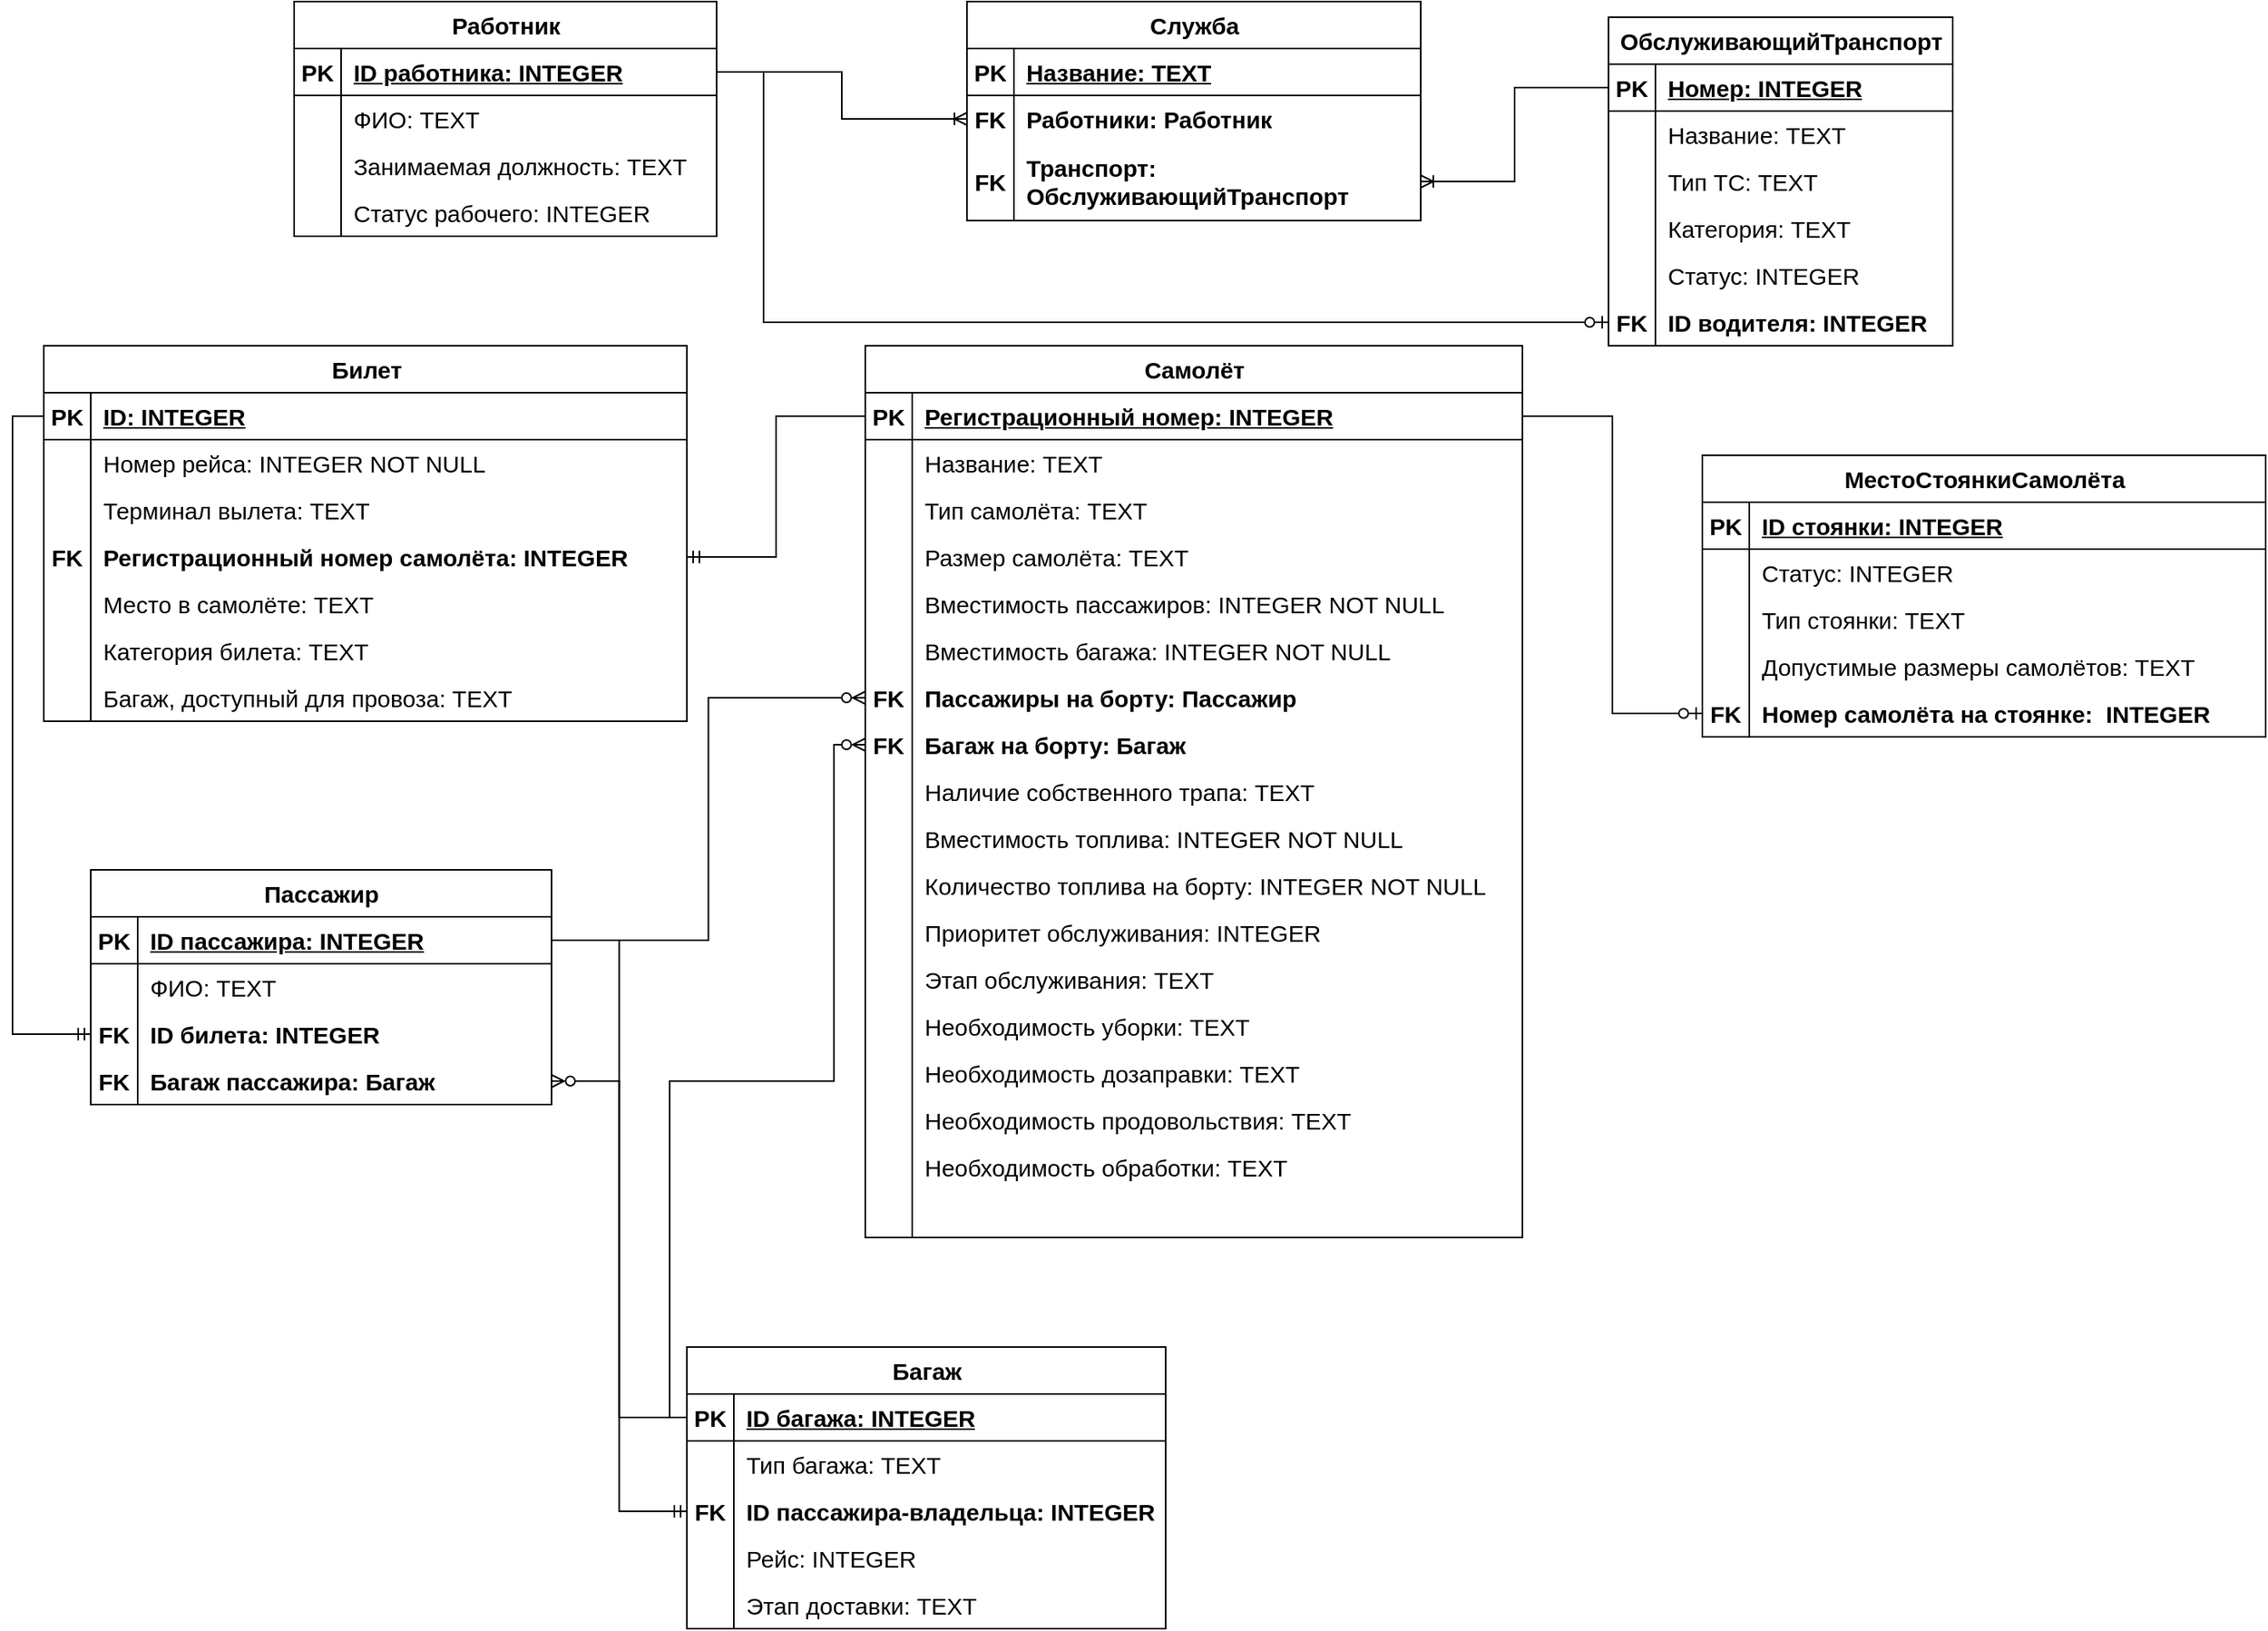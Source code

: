 <mxfile version="24.2.3" type="device">
  <diagram id="C5RBs43oDa-KdzZeNtuy" name="Page-1">
    <mxGraphModel dx="1727" dy="981" grid="1" gridSize="10" guides="1" tooltips="1" connect="1" arrows="1" fold="1" page="1" pageScale="1" pageWidth="827" pageHeight="1169" math="0" shadow="0">
      <root>
        <mxCell id="WIyWlLk6GJQsqaUBKTNV-0" />
        <mxCell id="WIyWlLk6GJQsqaUBKTNV-1" parent="WIyWlLk6GJQsqaUBKTNV-0" />
        <mxCell id="-7q4k9ICtwmdNJ17GtB9-30" value="ОбслуживающийТранспорт" style="shape=table;startSize=30;container=1;collapsible=1;childLayout=tableLayout;fixedRows=1;rowLines=0;fontStyle=1;align=center;resizeLast=1;html=1;fontSize=15;" vertex="1" parent="WIyWlLk6GJQsqaUBKTNV-1">
          <mxGeometry x="1170" y="40" width="220" height="210" as="geometry" />
        </mxCell>
        <mxCell id="-7q4k9ICtwmdNJ17GtB9-31" value="" style="shape=tableRow;horizontal=0;startSize=0;swimlaneHead=0;swimlaneBody=0;fillColor=none;collapsible=0;dropTarget=0;points=[[0,0.5],[1,0.5]];portConstraint=eastwest;top=0;left=0;right=0;bottom=1;fontSize=15;" vertex="1" parent="-7q4k9ICtwmdNJ17GtB9-30">
          <mxGeometry y="30" width="220" height="30" as="geometry" />
        </mxCell>
        <mxCell id="-7q4k9ICtwmdNJ17GtB9-32" value="PK" style="shape=partialRectangle;connectable=0;fillColor=none;top=0;left=0;bottom=0;right=0;fontStyle=1;overflow=hidden;whiteSpace=wrap;html=1;fontSize=15;" vertex="1" parent="-7q4k9ICtwmdNJ17GtB9-31">
          <mxGeometry width="30" height="30" as="geometry">
            <mxRectangle width="30" height="30" as="alternateBounds" />
          </mxGeometry>
        </mxCell>
        <mxCell id="-7q4k9ICtwmdNJ17GtB9-33" value="Номер: INTEGER" style="shape=partialRectangle;connectable=0;fillColor=none;top=0;left=0;bottom=0;right=0;align=left;spacingLeft=6;fontStyle=5;overflow=hidden;whiteSpace=wrap;html=1;fontSize=15;" vertex="1" parent="-7q4k9ICtwmdNJ17GtB9-31">
          <mxGeometry x="30" width="190" height="30" as="geometry">
            <mxRectangle width="190" height="30" as="alternateBounds" />
          </mxGeometry>
        </mxCell>
        <mxCell id="-7q4k9ICtwmdNJ17GtB9-34" value="" style="shape=tableRow;horizontal=0;startSize=0;swimlaneHead=0;swimlaneBody=0;fillColor=none;collapsible=0;dropTarget=0;points=[[0,0.5],[1,0.5]];portConstraint=eastwest;top=0;left=0;right=0;bottom=0;fontSize=15;" vertex="1" parent="-7q4k9ICtwmdNJ17GtB9-30">
          <mxGeometry y="60" width="220" height="30" as="geometry" />
        </mxCell>
        <mxCell id="-7q4k9ICtwmdNJ17GtB9-35" value="" style="shape=partialRectangle;connectable=0;fillColor=none;top=0;left=0;bottom=0;right=0;editable=1;overflow=hidden;whiteSpace=wrap;html=1;fontSize=15;" vertex="1" parent="-7q4k9ICtwmdNJ17GtB9-34">
          <mxGeometry width="30" height="30" as="geometry">
            <mxRectangle width="30" height="30" as="alternateBounds" />
          </mxGeometry>
        </mxCell>
        <mxCell id="-7q4k9ICtwmdNJ17GtB9-36" value="Название: TEXT" style="shape=partialRectangle;connectable=0;fillColor=none;top=0;left=0;bottom=0;right=0;align=left;spacingLeft=6;overflow=hidden;whiteSpace=wrap;html=1;fontSize=15;" vertex="1" parent="-7q4k9ICtwmdNJ17GtB9-34">
          <mxGeometry x="30" width="190" height="30" as="geometry">
            <mxRectangle width="190" height="30" as="alternateBounds" />
          </mxGeometry>
        </mxCell>
        <mxCell id="-7q4k9ICtwmdNJ17GtB9-37" value="" style="shape=tableRow;horizontal=0;startSize=0;swimlaneHead=0;swimlaneBody=0;fillColor=none;collapsible=0;dropTarget=0;points=[[0,0.5],[1,0.5]];portConstraint=eastwest;top=0;left=0;right=0;bottom=0;fontSize=15;" vertex="1" parent="-7q4k9ICtwmdNJ17GtB9-30">
          <mxGeometry y="90" width="220" height="30" as="geometry" />
        </mxCell>
        <mxCell id="-7q4k9ICtwmdNJ17GtB9-38" value="" style="shape=partialRectangle;connectable=0;fillColor=none;top=0;left=0;bottom=0;right=0;editable=1;overflow=hidden;whiteSpace=wrap;html=1;fontSize=15;" vertex="1" parent="-7q4k9ICtwmdNJ17GtB9-37">
          <mxGeometry width="30" height="30" as="geometry">
            <mxRectangle width="30" height="30" as="alternateBounds" />
          </mxGeometry>
        </mxCell>
        <mxCell id="-7q4k9ICtwmdNJ17GtB9-39" value="Тип ТС: TEXT" style="shape=partialRectangle;connectable=0;fillColor=none;top=0;left=0;bottom=0;right=0;align=left;spacingLeft=6;overflow=hidden;whiteSpace=wrap;html=1;fontSize=15;" vertex="1" parent="-7q4k9ICtwmdNJ17GtB9-37">
          <mxGeometry x="30" width="190" height="30" as="geometry">
            <mxRectangle width="190" height="30" as="alternateBounds" />
          </mxGeometry>
        </mxCell>
        <mxCell id="-7q4k9ICtwmdNJ17GtB9-40" value="" style="shape=tableRow;horizontal=0;startSize=0;swimlaneHead=0;swimlaneBody=0;fillColor=none;collapsible=0;dropTarget=0;points=[[0,0.5],[1,0.5]];portConstraint=eastwest;top=0;left=0;right=0;bottom=0;fontSize=15;" vertex="1" parent="-7q4k9ICtwmdNJ17GtB9-30">
          <mxGeometry y="120" width="220" height="30" as="geometry" />
        </mxCell>
        <mxCell id="-7q4k9ICtwmdNJ17GtB9-41" value="" style="shape=partialRectangle;connectable=0;fillColor=none;top=0;left=0;bottom=0;right=0;editable=1;overflow=hidden;whiteSpace=wrap;html=1;fontSize=15;" vertex="1" parent="-7q4k9ICtwmdNJ17GtB9-40">
          <mxGeometry width="30" height="30" as="geometry">
            <mxRectangle width="30" height="30" as="alternateBounds" />
          </mxGeometry>
        </mxCell>
        <mxCell id="-7q4k9ICtwmdNJ17GtB9-42" value="Категория: TEXT" style="shape=partialRectangle;connectable=0;fillColor=none;top=0;left=0;bottom=0;right=0;align=left;spacingLeft=6;overflow=hidden;whiteSpace=wrap;html=1;fontSize=15;" vertex="1" parent="-7q4k9ICtwmdNJ17GtB9-40">
          <mxGeometry x="30" width="190" height="30" as="geometry">
            <mxRectangle width="190" height="30" as="alternateBounds" />
          </mxGeometry>
        </mxCell>
        <mxCell id="-7q4k9ICtwmdNJ17GtB9-54" style="shape=tableRow;horizontal=0;startSize=0;swimlaneHead=0;swimlaneBody=0;fillColor=none;collapsible=0;dropTarget=0;points=[[0,0.5],[1,0.5]];portConstraint=eastwest;top=0;left=0;right=0;bottom=0;fontSize=15;" vertex="1" parent="-7q4k9ICtwmdNJ17GtB9-30">
          <mxGeometry y="150" width="220" height="30" as="geometry" />
        </mxCell>
        <mxCell id="-7q4k9ICtwmdNJ17GtB9-55" style="shape=partialRectangle;connectable=0;fillColor=none;top=0;left=0;bottom=0;right=0;editable=1;overflow=hidden;whiteSpace=wrap;html=1;fontSize=15;" vertex="1" parent="-7q4k9ICtwmdNJ17GtB9-54">
          <mxGeometry width="30" height="30" as="geometry">
            <mxRectangle width="30" height="30" as="alternateBounds" />
          </mxGeometry>
        </mxCell>
        <mxCell id="-7q4k9ICtwmdNJ17GtB9-56" value="Cтатус: INTEGER" style="shape=partialRectangle;connectable=0;fillColor=none;top=0;left=0;bottom=0;right=0;align=left;spacingLeft=6;overflow=hidden;whiteSpace=wrap;html=1;fontSize=15;" vertex="1" parent="-7q4k9ICtwmdNJ17GtB9-54">
          <mxGeometry x="30" width="190" height="30" as="geometry">
            <mxRectangle width="190" height="30" as="alternateBounds" />
          </mxGeometry>
        </mxCell>
        <mxCell id="-7q4k9ICtwmdNJ17GtB9-57" style="shape=tableRow;horizontal=0;startSize=0;swimlaneHead=0;swimlaneBody=0;fillColor=none;collapsible=0;dropTarget=0;points=[[0,0.5],[1,0.5]];portConstraint=eastwest;top=0;left=0;right=0;bottom=0;fontSize=15;" vertex="1" parent="-7q4k9ICtwmdNJ17GtB9-30">
          <mxGeometry y="180" width="220" height="30" as="geometry" />
        </mxCell>
        <mxCell id="-7q4k9ICtwmdNJ17GtB9-58" value="&lt;b style=&quot;font-size: 15px;&quot;&gt;FK&lt;/b&gt;" style="shape=partialRectangle;connectable=0;fillColor=none;top=0;left=0;bottom=0;right=0;editable=1;overflow=hidden;whiteSpace=wrap;html=1;fontSize=15;" vertex="1" parent="-7q4k9ICtwmdNJ17GtB9-57">
          <mxGeometry width="30" height="30" as="geometry">
            <mxRectangle width="30" height="30" as="alternateBounds" />
          </mxGeometry>
        </mxCell>
        <mxCell id="-7q4k9ICtwmdNJ17GtB9-59" value="&lt;b style=&quot;font-size: 15px;&quot;&gt;ID водителя: INTEGER&lt;/b&gt;" style="shape=partialRectangle;connectable=0;fillColor=none;top=0;left=0;bottom=0;right=0;align=left;spacingLeft=6;overflow=hidden;whiteSpace=wrap;html=1;fontSize=15;" vertex="1" parent="-7q4k9ICtwmdNJ17GtB9-57">
          <mxGeometry x="30" width="190" height="30" as="geometry">
            <mxRectangle width="190" height="30" as="alternateBounds" />
          </mxGeometry>
        </mxCell>
        <mxCell id="-7q4k9ICtwmdNJ17GtB9-60" value="Служба" style="shape=table;startSize=30;container=1;collapsible=1;childLayout=tableLayout;fixedRows=1;rowLines=0;fontStyle=1;align=center;resizeLast=1;html=1;fontSize=15;" vertex="1" parent="WIyWlLk6GJQsqaUBKTNV-1">
          <mxGeometry x="760" y="30" width="290" height="140" as="geometry" />
        </mxCell>
        <mxCell id="-7q4k9ICtwmdNJ17GtB9-61" value="" style="shape=tableRow;horizontal=0;startSize=0;swimlaneHead=0;swimlaneBody=0;fillColor=none;collapsible=0;dropTarget=0;points=[[0,0.5],[1,0.5]];portConstraint=eastwest;top=0;left=0;right=0;bottom=1;fontSize=15;" vertex="1" parent="-7q4k9ICtwmdNJ17GtB9-60">
          <mxGeometry y="30" width="290" height="30" as="geometry" />
        </mxCell>
        <mxCell id="-7q4k9ICtwmdNJ17GtB9-62" value="PK" style="shape=partialRectangle;connectable=0;fillColor=none;top=0;left=0;bottom=0;right=0;fontStyle=1;overflow=hidden;whiteSpace=wrap;html=1;fontSize=15;" vertex="1" parent="-7q4k9ICtwmdNJ17GtB9-61">
          <mxGeometry width="30" height="30" as="geometry">
            <mxRectangle width="30" height="30" as="alternateBounds" />
          </mxGeometry>
        </mxCell>
        <mxCell id="-7q4k9ICtwmdNJ17GtB9-63" value="Название: TEXT" style="shape=partialRectangle;connectable=0;fillColor=none;top=0;left=0;bottom=0;right=0;align=left;spacingLeft=6;fontStyle=5;overflow=hidden;whiteSpace=wrap;html=1;fontSize=15;" vertex="1" parent="-7q4k9ICtwmdNJ17GtB9-61">
          <mxGeometry x="30" width="260" height="30" as="geometry">
            <mxRectangle width="260" height="30" as="alternateBounds" />
          </mxGeometry>
        </mxCell>
        <mxCell id="-7q4k9ICtwmdNJ17GtB9-64" value="" style="shape=tableRow;horizontal=0;startSize=0;swimlaneHead=0;swimlaneBody=0;fillColor=none;collapsible=0;dropTarget=0;points=[[0,0.5],[1,0.5]];portConstraint=eastwest;top=0;left=0;right=0;bottom=0;fontSize=15;" vertex="1" parent="-7q4k9ICtwmdNJ17GtB9-60">
          <mxGeometry y="60" width="290" height="30" as="geometry" />
        </mxCell>
        <mxCell id="-7q4k9ICtwmdNJ17GtB9-65" value="&lt;b style=&quot;font-size: 15px;&quot;&gt;FK&lt;/b&gt;" style="shape=partialRectangle;connectable=0;fillColor=none;top=0;left=0;bottom=0;right=0;editable=1;overflow=hidden;whiteSpace=wrap;html=1;fontSize=15;" vertex="1" parent="-7q4k9ICtwmdNJ17GtB9-64">
          <mxGeometry width="30" height="30" as="geometry">
            <mxRectangle width="30" height="30" as="alternateBounds" />
          </mxGeometry>
        </mxCell>
        <mxCell id="-7q4k9ICtwmdNJ17GtB9-66" value="&lt;b style=&quot;font-size: 15px;&quot;&gt;Работники: Работник&lt;/b&gt;" style="shape=partialRectangle;connectable=0;fillColor=none;top=0;left=0;bottom=0;right=0;align=left;spacingLeft=6;overflow=hidden;whiteSpace=wrap;html=1;fontSize=15;" vertex="1" parent="-7q4k9ICtwmdNJ17GtB9-64">
          <mxGeometry x="30" width="260" height="30" as="geometry">
            <mxRectangle width="260" height="30" as="alternateBounds" />
          </mxGeometry>
        </mxCell>
        <mxCell id="-7q4k9ICtwmdNJ17GtB9-67" value="" style="shape=tableRow;horizontal=0;startSize=0;swimlaneHead=0;swimlaneBody=0;fillColor=none;collapsible=0;dropTarget=0;points=[[0,0.5],[1,0.5]];portConstraint=eastwest;top=0;left=0;right=0;bottom=0;fontSize=15;" vertex="1" parent="-7q4k9ICtwmdNJ17GtB9-60">
          <mxGeometry y="90" width="290" height="50" as="geometry" />
        </mxCell>
        <mxCell id="-7q4k9ICtwmdNJ17GtB9-68" value="&lt;b style=&quot;font-size: 15px;&quot;&gt;FK&lt;/b&gt;" style="shape=partialRectangle;connectable=0;fillColor=none;top=0;left=0;bottom=0;right=0;editable=1;overflow=hidden;whiteSpace=wrap;html=1;fontSize=15;" vertex="1" parent="-7q4k9ICtwmdNJ17GtB9-67">
          <mxGeometry width="30" height="50" as="geometry">
            <mxRectangle width="30" height="50" as="alternateBounds" />
          </mxGeometry>
        </mxCell>
        <mxCell id="-7q4k9ICtwmdNJ17GtB9-69" value="&lt;b style=&quot;font-size: 15px;&quot;&gt;Транспорт: ОбслуживающийТранспорт&lt;/b&gt;" style="shape=partialRectangle;connectable=0;fillColor=none;top=0;left=0;bottom=0;right=0;align=left;spacingLeft=6;overflow=hidden;whiteSpace=wrap;html=1;fontSize=15;" vertex="1" parent="-7q4k9ICtwmdNJ17GtB9-67">
          <mxGeometry x="30" width="260" height="50" as="geometry">
            <mxRectangle width="260" height="50" as="alternateBounds" />
          </mxGeometry>
        </mxCell>
        <mxCell id="-7q4k9ICtwmdNJ17GtB9-74" style="edgeStyle=orthogonalEdgeStyle;rounded=0;orthogonalLoop=1;jettySize=auto;html=1;entryX=1;entryY=0.5;entryDx=0;entryDy=0;endArrow=ERoneToMany;endFill=0;fontSize=15;" edge="1" parent="WIyWlLk6GJQsqaUBKTNV-1" source="-7q4k9ICtwmdNJ17GtB9-31" target="-7q4k9ICtwmdNJ17GtB9-67">
          <mxGeometry relative="1" as="geometry" />
        </mxCell>
        <mxCell id="-7q4k9ICtwmdNJ17GtB9-75" value="МестоСтоянкиСамолёта" style="shape=table;startSize=30;container=1;collapsible=1;childLayout=tableLayout;fixedRows=1;rowLines=0;fontStyle=1;align=center;resizeLast=1;html=1;fontSize=15;" vertex="1" parent="WIyWlLk6GJQsqaUBKTNV-1">
          <mxGeometry x="1230" y="320" width="360" height="180" as="geometry" />
        </mxCell>
        <mxCell id="-7q4k9ICtwmdNJ17GtB9-76" value="" style="shape=tableRow;horizontal=0;startSize=0;swimlaneHead=0;swimlaneBody=0;fillColor=none;collapsible=0;dropTarget=0;points=[[0,0.5],[1,0.5]];portConstraint=eastwest;top=0;left=0;right=0;bottom=1;fontSize=15;" vertex="1" parent="-7q4k9ICtwmdNJ17GtB9-75">
          <mxGeometry y="30" width="360" height="30" as="geometry" />
        </mxCell>
        <mxCell id="-7q4k9ICtwmdNJ17GtB9-77" value="PK" style="shape=partialRectangle;connectable=0;fillColor=none;top=0;left=0;bottom=0;right=0;fontStyle=1;overflow=hidden;whiteSpace=wrap;html=1;fontSize=15;" vertex="1" parent="-7q4k9ICtwmdNJ17GtB9-76">
          <mxGeometry width="30" height="30" as="geometry">
            <mxRectangle width="30" height="30" as="alternateBounds" />
          </mxGeometry>
        </mxCell>
        <mxCell id="-7q4k9ICtwmdNJ17GtB9-78" value="ID стоянки: INTEGER" style="shape=partialRectangle;connectable=0;fillColor=none;top=0;left=0;bottom=0;right=0;align=left;spacingLeft=6;fontStyle=5;overflow=hidden;whiteSpace=wrap;html=1;fontSize=15;" vertex="1" parent="-7q4k9ICtwmdNJ17GtB9-76">
          <mxGeometry x="30" width="330" height="30" as="geometry">
            <mxRectangle width="330" height="30" as="alternateBounds" />
          </mxGeometry>
        </mxCell>
        <mxCell id="-7q4k9ICtwmdNJ17GtB9-79" value="" style="shape=tableRow;horizontal=0;startSize=0;swimlaneHead=0;swimlaneBody=0;fillColor=none;collapsible=0;dropTarget=0;points=[[0,0.5],[1,0.5]];portConstraint=eastwest;top=0;left=0;right=0;bottom=0;fontSize=15;" vertex="1" parent="-7q4k9ICtwmdNJ17GtB9-75">
          <mxGeometry y="60" width="360" height="30" as="geometry" />
        </mxCell>
        <mxCell id="-7q4k9ICtwmdNJ17GtB9-80" value="" style="shape=partialRectangle;connectable=0;fillColor=none;top=0;left=0;bottom=0;right=0;editable=1;overflow=hidden;whiteSpace=wrap;html=1;fontSize=15;" vertex="1" parent="-7q4k9ICtwmdNJ17GtB9-79">
          <mxGeometry width="30" height="30" as="geometry">
            <mxRectangle width="30" height="30" as="alternateBounds" />
          </mxGeometry>
        </mxCell>
        <mxCell id="-7q4k9ICtwmdNJ17GtB9-81" value="Статус: INTEGER" style="shape=partialRectangle;connectable=0;fillColor=none;top=0;left=0;bottom=0;right=0;align=left;spacingLeft=6;overflow=hidden;whiteSpace=wrap;html=1;fontSize=15;" vertex="1" parent="-7q4k9ICtwmdNJ17GtB9-79">
          <mxGeometry x="30" width="330" height="30" as="geometry">
            <mxRectangle width="330" height="30" as="alternateBounds" />
          </mxGeometry>
        </mxCell>
        <mxCell id="-7q4k9ICtwmdNJ17GtB9-82" value="" style="shape=tableRow;horizontal=0;startSize=0;swimlaneHead=0;swimlaneBody=0;fillColor=none;collapsible=0;dropTarget=0;points=[[0,0.5],[1,0.5]];portConstraint=eastwest;top=0;left=0;right=0;bottom=0;fontSize=15;" vertex="1" parent="-7q4k9ICtwmdNJ17GtB9-75">
          <mxGeometry y="90" width="360" height="30" as="geometry" />
        </mxCell>
        <mxCell id="-7q4k9ICtwmdNJ17GtB9-83" value="" style="shape=partialRectangle;connectable=0;fillColor=none;top=0;left=0;bottom=0;right=0;editable=1;overflow=hidden;whiteSpace=wrap;html=1;fontSize=15;" vertex="1" parent="-7q4k9ICtwmdNJ17GtB9-82">
          <mxGeometry width="30" height="30" as="geometry">
            <mxRectangle width="30" height="30" as="alternateBounds" />
          </mxGeometry>
        </mxCell>
        <mxCell id="-7q4k9ICtwmdNJ17GtB9-84" value="Тип стоянки: TEXT" style="shape=partialRectangle;connectable=0;fillColor=none;top=0;left=0;bottom=0;right=0;align=left;spacingLeft=6;overflow=hidden;whiteSpace=wrap;html=1;fontSize=15;" vertex="1" parent="-7q4k9ICtwmdNJ17GtB9-82">
          <mxGeometry x="30" width="330" height="30" as="geometry">
            <mxRectangle width="330" height="30" as="alternateBounds" />
          </mxGeometry>
        </mxCell>
        <mxCell id="-7q4k9ICtwmdNJ17GtB9-85" value="" style="shape=tableRow;horizontal=0;startSize=0;swimlaneHead=0;swimlaneBody=0;fillColor=none;collapsible=0;dropTarget=0;points=[[0,0.5],[1,0.5]];portConstraint=eastwest;top=0;left=0;right=0;bottom=0;fontSize=15;" vertex="1" parent="-7q4k9ICtwmdNJ17GtB9-75">
          <mxGeometry y="120" width="360" height="30" as="geometry" />
        </mxCell>
        <mxCell id="-7q4k9ICtwmdNJ17GtB9-86" value="" style="shape=partialRectangle;connectable=0;fillColor=none;top=0;left=0;bottom=0;right=0;editable=1;overflow=hidden;whiteSpace=wrap;html=1;fontSize=15;" vertex="1" parent="-7q4k9ICtwmdNJ17GtB9-85">
          <mxGeometry width="30" height="30" as="geometry">
            <mxRectangle width="30" height="30" as="alternateBounds" />
          </mxGeometry>
        </mxCell>
        <mxCell id="-7q4k9ICtwmdNJ17GtB9-87" value="Допустимые размеры самолётов: TEXT" style="shape=partialRectangle;connectable=0;fillColor=none;top=0;left=0;bottom=0;right=0;align=left;spacingLeft=6;overflow=hidden;whiteSpace=wrap;html=1;fontSize=15;" vertex="1" parent="-7q4k9ICtwmdNJ17GtB9-85">
          <mxGeometry x="30" width="330" height="30" as="geometry">
            <mxRectangle width="330" height="30" as="alternateBounds" />
          </mxGeometry>
        </mxCell>
        <mxCell id="-7q4k9ICtwmdNJ17GtB9-88" style="shape=tableRow;horizontal=0;startSize=0;swimlaneHead=0;swimlaneBody=0;fillColor=none;collapsible=0;dropTarget=0;points=[[0,0.5],[1,0.5]];portConstraint=eastwest;top=0;left=0;right=0;bottom=0;fontSize=15;" vertex="1" parent="-7q4k9ICtwmdNJ17GtB9-75">
          <mxGeometry y="150" width="360" height="30" as="geometry" />
        </mxCell>
        <mxCell id="-7q4k9ICtwmdNJ17GtB9-89" value="&lt;b&gt;FK&lt;/b&gt;" style="shape=partialRectangle;connectable=0;fillColor=none;top=0;left=0;bottom=0;right=0;editable=1;overflow=hidden;whiteSpace=wrap;html=1;fontSize=15;" vertex="1" parent="-7q4k9ICtwmdNJ17GtB9-88">
          <mxGeometry width="30" height="30" as="geometry">
            <mxRectangle width="30" height="30" as="alternateBounds" />
          </mxGeometry>
        </mxCell>
        <mxCell id="-7q4k9ICtwmdNJ17GtB9-90" value="&lt;b style=&quot;font-size: 15px;&quot;&gt;Номер самолёта на стоянке:&amp;nbsp; INTEGER&lt;/b&gt;" style="shape=partialRectangle;connectable=0;fillColor=none;top=0;left=0;bottom=0;right=0;align=left;spacingLeft=6;overflow=hidden;whiteSpace=wrap;html=1;fontSize=15;" vertex="1" parent="-7q4k9ICtwmdNJ17GtB9-88">
          <mxGeometry x="30" width="330" height="30" as="geometry">
            <mxRectangle width="330" height="30" as="alternateBounds" />
          </mxGeometry>
        </mxCell>
        <mxCell id="-7q4k9ICtwmdNJ17GtB9-91" value="&lt;font style=&quot;font-size: 15px;&quot;&gt;Работник&lt;/font&gt;" style="shape=table;startSize=30;container=1;collapsible=1;childLayout=tableLayout;fixedRows=1;rowLines=0;fontStyle=1;align=center;resizeLast=1;html=1;fontSize=15;" vertex="1" parent="WIyWlLk6GJQsqaUBKTNV-1">
          <mxGeometry x="330" y="30" width="270" height="150" as="geometry" />
        </mxCell>
        <mxCell id="-7q4k9ICtwmdNJ17GtB9-92" value="" style="shape=tableRow;horizontal=0;startSize=0;swimlaneHead=0;swimlaneBody=0;fillColor=none;collapsible=0;dropTarget=0;points=[[0,0.5],[1,0.5]];portConstraint=eastwest;top=0;left=0;right=0;bottom=1;fontSize=15;" vertex="1" parent="-7q4k9ICtwmdNJ17GtB9-91">
          <mxGeometry y="30" width="270" height="30" as="geometry" />
        </mxCell>
        <mxCell id="-7q4k9ICtwmdNJ17GtB9-93" value="PK" style="shape=partialRectangle;connectable=0;fillColor=none;top=0;left=0;bottom=0;right=0;fontStyle=1;overflow=hidden;whiteSpace=wrap;html=1;fontSize=15;" vertex="1" parent="-7q4k9ICtwmdNJ17GtB9-92">
          <mxGeometry width="30" height="30" as="geometry">
            <mxRectangle width="30" height="30" as="alternateBounds" />
          </mxGeometry>
        </mxCell>
        <mxCell id="-7q4k9ICtwmdNJ17GtB9-94" value="ID работника: INTEGER" style="shape=partialRectangle;connectable=0;fillColor=none;top=0;left=0;bottom=0;right=0;align=left;spacingLeft=6;fontStyle=5;overflow=hidden;whiteSpace=wrap;html=1;fontSize=15;" vertex="1" parent="-7q4k9ICtwmdNJ17GtB9-92">
          <mxGeometry x="30" width="240" height="30" as="geometry">
            <mxRectangle width="240" height="30" as="alternateBounds" />
          </mxGeometry>
        </mxCell>
        <mxCell id="-7q4k9ICtwmdNJ17GtB9-95" value="" style="shape=tableRow;horizontal=0;startSize=0;swimlaneHead=0;swimlaneBody=0;fillColor=none;collapsible=0;dropTarget=0;points=[[0,0.5],[1,0.5]];portConstraint=eastwest;top=0;left=0;right=0;bottom=0;fontSize=15;" vertex="1" parent="-7q4k9ICtwmdNJ17GtB9-91">
          <mxGeometry y="60" width="270" height="30" as="geometry" />
        </mxCell>
        <mxCell id="-7q4k9ICtwmdNJ17GtB9-96" value="" style="shape=partialRectangle;connectable=0;fillColor=none;top=0;left=0;bottom=0;right=0;editable=1;overflow=hidden;whiteSpace=wrap;html=1;fontSize=15;" vertex="1" parent="-7q4k9ICtwmdNJ17GtB9-95">
          <mxGeometry width="30" height="30" as="geometry">
            <mxRectangle width="30" height="30" as="alternateBounds" />
          </mxGeometry>
        </mxCell>
        <mxCell id="-7q4k9ICtwmdNJ17GtB9-97" value="&lt;font style=&quot;font-size: 15px;&quot;&gt;ФИО: TEXT&lt;/font&gt;" style="shape=partialRectangle;connectable=0;fillColor=none;top=0;left=0;bottom=0;right=0;align=left;spacingLeft=6;overflow=hidden;whiteSpace=wrap;html=1;fontSize=15;" vertex="1" parent="-7q4k9ICtwmdNJ17GtB9-95">
          <mxGeometry x="30" width="240" height="30" as="geometry">
            <mxRectangle width="240" height="30" as="alternateBounds" />
          </mxGeometry>
        </mxCell>
        <mxCell id="-7q4k9ICtwmdNJ17GtB9-98" value="" style="shape=tableRow;horizontal=0;startSize=0;swimlaneHead=0;swimlaneBody=0;fillColor=none;collapsible=0;dropTarget=0;points=[[0,0.5],[1,0.5]];portConstraint=eastwest;top=0;left=0;right=0;bottom=0;fontSize=15;" vertex="1" parent="-7q4k9ICtwmdNJ17GtB9-91">
          <mxGeometry y="90" width="270" height="30" as="geometry" />
        </mxCell>
        <mxCell id="-7q4k9ICtwmdNJ17GtB9-99" value="" style="shape=partialRectangle;connectable=0;fillColor=none;top=0;left=0;bottom=0;right=0;editable=1;overflow=hidden;whiteSpace=wrap;html=1;fontSize=15;" vertex="1" parent="-7q4k9ICtwmdNJ17GtB9-98">
          <mxGeometry width="30" height="30" as="geometry">
            <mxRectangle width="30" height="30" as="alternateBounds" />
          </mxGeometry>
        </mxCell>
        <mxCell id="-7q4k9ICtwmdNJ17GtB9-100" value="&lt;font style=&quot;font-size: 15px;&quot;&gt;Занимаемая должность: TEXT&lt;/font&gt;" style="shape=partialRectangle;connectable=0;fillColor=none;top=0;left=0;bottom=0;right=0;align=left;spacingLeft=6;overflow=hidden;whiteSpace=wrap;html=1;fontSize=15;" vertex="1" parent="-7q4k9ICtwmdNJ17GtB9-98">
          <mxGeometry x="30" width="240" height="30" as="geometry">
            <mxRectangle width="240" height="30" as="alternateBounds" />
          </mxGeometry>
        </mxCell>
        <mxCell id="-7q4k9ICtwmdNJ17GtB9-101" value="" style="shape=tableRow;horizontal=0;startSize=0;swimlaneHead=0;swimlaneBody=0;fillColor=none;collapsible=0;dropTarget=0;points=[[0,0.5],[1,0.5]];portConstraint=eastwest;top=0;left=0;right=0;bottom=0;fontSize=15;" vertex="1" parent="-7q4k9ICtwmdNJ17GtB9-91">
          <mxGeometry y="120" width="270" height="30" as="geometry" />
        </mxCell>
        <mxCell id="-7q4k9ICtwmdNJ17GtB9-102" value="" style="shape=partialRectangle;connectable=0;fillColor=none;top=0;left=0;bottom=0;right=0;editable=1;overflow=hidden;whiteSpace=wrap;html=1;fontSize=15;" vertex="1" parent="-7q4k9ICtwmdNJ17GtB9-101">
          <mxGeometry width="30" height="30" as="geometry">
            <mxRectangle width="30" height="30" as="alternateBounds" />
          </mxGeometry>
        </mxCell>
        <mxCell id="-7q4k9ICtwmdNJ17GtB9-103" value="&lt;font style=&quot;font-size: 15px;&quot;&gt;Cтатус рабочего: INTEGER&lt;/font&gt;" style="shape=partialRectangle;connectable=0;fillColor=none;top=0;left=0;bottom=0;right=0;align=left;spacingLeft=6;overflow=hidden;whiteSpace=wrap;html=1;fontSize=15;" vertex="1" parent="-7q4k9ICtwmdNJ17GtB9-101">
          <mxGeometry x="30" width="240" height="30" as="geometry">
            <mxRectangle width="240" height="30" as="alternateBounds" />
          </mxGeometry>
        </mxCell>
        <mxCell id="-7q4k9ICtwmdNJ17GtB9-104" style="edgeStyle=orthogonalEdgeStyle;rounded=0;orthogonalLoop=1;jettySize=auto;html=1;entryX=0;entryY=0.5;entryDx=0;entryDy=0;endArrow=ERoneToMany;endFill=0;fontSize=15;" edge="1" parent="WIyWlLk6GJQsqaUBKTNV-1" source="-7q4k9ICtwmdNJ17GtB9-92" target="-7q4k9ICtwmdNJ17GtB9-64">
          <mxGeometry relative="1" as="geometry" />
        </mxCell>
        <mxCell id="-7q4k9ICtwmdNJ17GtB9-105" value="Cамолёт" style="shape=table;startSize=30;container=1;collapsible=1;childLayout=tableLayout;fixedRows=1;rowLines=0;fontStyle=1;align=center;resizeLast=1;html=1;fontSize=15;" vertex="1" parent="WIyWlLk6GJQsqaUBKTNV-1">
          <mxGeometry x="695" y="250" width="420" height="570" as="geometry" />
        </mxCell>
        <mxCell id="-7q4k9ICtwmdNJ17GtB9-106" value="" style="shape=tableRow;horizontal=0;startSize=0;swimlaneHead=0;swimlaneBody=0;fillColor=none;collapsible=0;dropTarget=0;points=[[0,0.5],[1,0.5]];portConstraint=eastwest;top=0;left=0;right=0;bottom=1;fontSize=15;" vertex="1" parent="-7q4k9ICtwmdNJ17GtB9-105">
          <mxGeometry y="30" width="420" height="30" as="geometry" />
        </mxCell>
        <mxCell id="-7q4k9ICtwmdNJ17GtB9-107" value="&lt;font style=&quot;font-size: 15px;&quot;&gt;PK&lt;/font&gt;" style="shape=partialRectangle;connectable=0;fillColor=none;top=0;left=0;bottom=0;right=0;fontStyle=1;overflow=hidden;whiteSpace=wrap;html=1;fontSize=15;" vertex="1" parent="-7q4k9ICtwmdNJ17GtB9-106">
          <mxGeometry width="30" height="30" as="geometry">
            <mxRectangle width="30" height="30" as="alternateBounds" />
          </mxGeometry>
        </mxCell>
        <mxCell id="-7q4k9ICtwmdNJ17GtB9-108" value="&lt;font style=&quot;font-size: 15px;&quot;&gt;Регистрационный номер: INTEGER&lt;/font&gt;" style="shape=partialRectangle;connectable=0;fillColor=none;top=0;left=0;bottom=0;right=0;align=left;spacingLeft=6;fontStyle=5;overflow=hidden;whiteSpace=wrap;html=1;fontSize=15;" vertex="1" parent="-7q4k9ICtwmdNJ17GtB9-106">
          <mxGeometry x="30" width="390" height="30" as="geometry">
            <mxRectangle width="390" height="30" as="alternateBounds" />
          </mxGeometry>
        </mxCell>
        <mxCell id="-7q4k9ICtwmdNJ17GtB9-109" value="" style="shape=tableRow;horizontal=0;startSize=0;swimlaneHead=0;swimlaneBody=0;fillColor=none;collapsible=0;dropTarget=0;points=[[0,0.5],[1,0.5]];portConstraint=eastwest;top=0;left=0;right=0;bottom=0;fontSize=15;" vertex="1" parent="-7q4k9ICtwmdNJ17GtB9-105">
          <mxGeometry y="60" width="420" height="30" as="geometry" />
        </mxCell>
        <mxCell id="-7q4k9ICtwmdNJ17GtB9-110" value="" style="shape=partialRectangle;connectable=0;fillColor=none;top=0;left=0;bottom=0;right=0;editable=1;overflow=hidden;whiteSpace=wrap;html=1;fontSize=15;" vertex="1" parent="-7q4k9ICtwmdNJ17GtB9-109">
          <mxGeometry width="30" height="30" as="geometry">
            <mxRectangle width="30" height="30" as="alternateBounds" />
          </mxGeometry>
        </mxCell>
        <mxCell id="-7q4k9ICtwmdNJ17GtB9-111" value="&lt;font style=&quot;font-size: 15px;&quot;&gt;Название: TEXT&lt;/font&gt;" style="shape=partialRectangle;connectable=0;fillColor=none;top=0;left=0;bottom=0;right=0;align=left;spacingLeft=6;overflow=hidden;whiteSpace=wrap;html=1;fontSize=15;" vertex="1" parent="-7q4k9ICtwmdNJ17GtB9-109">
          <mxGeometry x="30" width="390" height="30" as="geometry">
            <mxRectangle width="390" height="30" as="alternateBounds" />
          </mxGeometry>
        </mxCell>
        <mxCell id="-7q4k9ICtwmdNJ17GtB9-112" value="" style="shape=tableRow;horizontal=0;startSize=0;swimlaneHead=0;swimlaneBody=0;fillColor=none;collapsible=0;dropTarget=0;points=[[0,0.5],[1,0.5]];portConstraint=eastwest;top=0;left=0;right=0;bottom=0;fontSize=15;" vertex="1" parent="-7q4k9ICtwmdNJ17GtB9-105">
          <mxGeometry y="90" width="420" height="30" as="geometry" />
        </mxCell>
        <mxCell id="-7q4k9ICtwmdNJ17GtB9-113" value="" style="shape=partialRectangle;connectable=0;fillColor=none;top=0;left=0;bottom=0;right=0;editable=1;overflow=hidden;whiteSpace=wrap;html=1;fontSize=15;" vertex="1" parent="-7q4k9ICtwmdNJ17GtB9-112">
          <mxGeometry width="30" height="30" as="geometry">
            <mxRectangle width="30" height="30" as="alternateBounds" />
          </mxGeometry>
        </mxCell>
        <mxCell id="-7q4k9ICtwmdNJ17GtB9-114" value="Тип самолёта: TEXT" style="shape=partialRectangle;connectable=0;fillColor=none;top=0;left=0;bottom=0;right=0;align=left;spacingLeft=6;overflow=hidden;whiteSpace=wrap;html=1;fontSize=15;" vertex="1" parent="-7q4k9ICtwmdNJ17GtB9-112">
          <mxGeometry x="30" width="390" height="30" as="geometry">
            <mxRectangle width="390" height="30" as="alternateBounds" />
          </mxGeometry>
        </mxCell>
        <mxCell id="-7q4k9ICtwmdNJ17GtB9-115" value="" style="shape=tableRow;horizontal=0;startSize=0;swimlaneHead=0;swimlaneBody=0;fillColor=none;collapsible=0;dropTarget=0;points=[[0,0.5],[1,0.5]];portConstraint=eastwest;top=0;left=0;right=0;bottom=0;fontSize=15;" vertex="1" parent="-7q4k9ICtwmdNJ17GtB9-105">
          <mxGeometry y="120" width="420" height="30" as="geometry" />
        </mxCell>
        <mxCell id="-7q4k9ICtwmdNJ17GtB9-116" value="" style="shape=partialRectangle;connectable=0;fillColor=none;top=0;left=0;bottom=0;right=0;editable=1;overflow=hidden;whiteSpace=wrap;html=1;fontSize=15;" vertex="1" parent="-7q4k9ICtwmdNJ17GtB9-115">
          <mxGeometry width="30" height="30" as="geometry">
            <mxRectangle width="30" height="30" as="alternateBounds" />
          </mxGeometry>
        </mxCell>
        <mxCell id="-7q4k9ICtwmdNJ17GtB9-117" value="&lt;font style=&quot;font-size: 15px;&quot;&gt;Размер самолёта: TEXT&lt;/font&gt;" style="shape=partialRectangle;connectable=0;fillColor=none;top=0;left=0;bottom=0;right=0;align=left;spacingLeft=6;overflow=hidden;whiteSpace=wrap;html=1;fontSize=15;" vertex="1" parent="-7q4k9ICtwmdNJ17GtB9-115">
          <mxGeometry x="30" width="390" height="30" as="geometry">
            <mxRectangle width="390" height="30" as="alternateBounds" />
          </mxGeometry>
        </mxCell>
        <mxCell id="-7q4k9ICtwmdNJ17GtB9-118" style="shape=tableRow;horizontal=0;startSize=0;swimlaneHead=0;swimlaneBody=0;fillColor=none;collapsible=0;dropTarget=0;points=[[0,0.5],[1,0.5]];portConstraint=eastwest;top=0;left=0;right=0;bottom=0;fontSize=15;" vertex="1" parent="-7q4k9ICtwmdNJ17GtB9-105">
          <mxGeometry y="150" width="420" height="30" as="geometry" />
        </mxCell>
        <mxCell id="-7q4k9ICtwmdNJ17GtB9-119" style="shape=partialRectangle;connectable=0;fillColor=none;top=0;left=0;bottom=0;right=0;editable=1;overflow=hidden;whiteSpace=wrap;html=1;fontSize=15;" vertex="1" parent="-7q4k9ICtwmdNJ17GtB9-118">
          <mxGeometry width="30" height="30" as="geometry">
            <mxRectangle width="30" height="30" as="alternateBounds" />
          </mxGeometry>
        </mxCell>
        <mxCell id="-7q4k9ICtwmdNJ17GtB9-120" value="&lt;font style=&quot;font-size: 15px;&quot;&gt;Вместимость пассажиров: INTEGER NOT NULL&lt;/font&gt;" style="shape=partialRectangle;connectable=0;fillColor=none;top=0;left=0;bottom=0;right=0;align=left;spacingLeft=6;overflow=hidden;whiteSpace=wrap;html=1;fontSize=15;" vertex="1" parent="-7q4k9ICtwmdNJ17GtB9-118">
          <mxGeometry x="30" width="390" height="30" as="geometry">
            <mxRectangle width="390" height="30" as="alternateBounds" />
          </mxGeometry>
        </mxCell>
        <mxCell id="-7q4k9ICtwmdNJ17GtB9-121" style="shape=tableRow;horizontal=0;startSize=0;swimlaneHead=0;swimlaneBody=0;fillColor=none;collapsible=0;dropTarget=0;points=[[0,0.5],[1,0.5]];portConstraint=eastwest;top=0;left=0;right=0;bottom=0;fontSize=15;" vertex="1" parent="-7q4k9ICtwmdNJ17GtB9-105">
          <mxGeometry y="180" width="420" height="30" as="geometry" />
        </mxCell>
        <mxCell id="-7q4k9ICtwmdNJ17GtB9-122" style="shape=partialRectangle;connectable=0;fillColor=none;top=0;left=0;bottom=0;right=0;editable=1;overflow=hidden;whiteSpace=wrap;html=1;fontSize=15;" vertex="1" parent="-7q4k9ICtwmdNJ17GtB9-121">
          <mxGeometry width="30" height="30" as="geometry">
            <mxRectangle width="30" height="30" as="alternateBounds" />
          </mxGeometry>
        </mxCell>
        <mxCell id="-7q4k9ICtwmdNJ17GtB9-123" value="&lt;font style=&quot;font-size: 15px;&quot;&gt;Вместимость багажа: INTEGER NOT NULL&lt;/font&gt;" style="shape=partialRectangle;connectable=0;fillColor=none;top=0;left=0;bottom=0;right=0;align=left;spacingLeft=6;overflow=hidden;whiteSpace=wrap;html=1;fontSize=15;" vertex="1" parent="-7q4k9ICtwmdNJ17GtB9-121">
          <mxGeometry x="30" width="390" height="30" as="geometry">
            <mxRectangle width="390" height="30" as="alternateBounds" />
          </mxGeometry>
        </mxCell>
        <mxCell id="-7q4k9ICtwmdNJ17GtB9-124" style="shape=tableRow;horizontal=0;startSize=0;swimlaneHead=0;swimlaneBody=0;fillColor=none;collapsible=0;dropTarget=0;points=[[0,0.5],[1,0.5]];portConstraint=eastwest;top=0;left=0;right=0;bottom=0;fontSize=15;" vertex="1" parent="-7q4k9ICtwmdNJ17GtB9-105">
          <mxGeometry y="210" width="420" height="30" as="geometry" />
        </mxCell>
        <mxCell id="-7q4k9ICtwmdNJ17GtB9-125" value="&lt;b style=&quot;font-size: 15px;&quot;&gt;FK&lt;/b&gt;" style="shape=partialRectangle;connectable=0;fillColor=none;top=0;left=0;bottom=0;right=0;editable=1;overflow=hidden;whiteSpace=wrap;html=1;fontSize=15;" vertex="1" parent="-7q4k9ICtwmdNJ17GtB9-124">
          <mxGeometry width="30" height="30" as="geometry">
            <mxRectangle width="30" height="30" as="alternateBounds" />
          </mxGeometry>
        </mxCell>
        <mxCell id="-7q4k9ICtwmdNJ17GtB9-126" value="&lt;font style=&quot;font-size: 15px;&quot;&gt;&lt;b style=&quot;font-size: 15px;&quot;&gt;Пассажиры на борту: Пассажир&lt;/b&gt;&lt;/font&gt;" style="shape=partialRectangle;connectable=0;fillColor=none;top=0;left=0;bottom=0;right=0;align=left;spacingLeft=6;overflow=hidden;whiteSpace=wrap;html=1;fontSize=15;" vertex="1" parent="-7q4k9ICtwmdNJ17GtB9-124">
          <mxGeometry x="30" width="390" height="30" as="geometry">
            <mxRectangle width="390" height="30" as="alternateBounds" />
          </mxGeometry>
        </mxCell>
        <mxCell id="-7q4k9ICtwmdNJ17GtB9-127" style="shape=tableRow;horizontal=0;startSize=0;swimlaneHead=0;swimlaneBody=0;fillColor=none;collapsible=0;dropTarget=0;points=[[0,0.5],[1,0.5]];portConstraint=eastwest;top=0;left=0;right=0;bottom=0;fontSize=15;" vertex="1" parent="-7q4k9ICtwmdNJ17GtB9-105">
          <mxGeometry y="240" width="420" height="30" as="geometry" />
        </mxCell>
        <mxCell id="-7q4k9ICtwmdNJ17GtB9-128" value="&lt;b style=&quot;font-size: 15px;&quot;&gt;FK&lt;/b&gt;" style="shape=partialRectangle;connectable=0;fillColor=none;top=0;left=0;bottom=0;right=0;editable=1;overflow=hidden;whiteSpace=wrap;html=1;fontSize=15;" vertex="1" parent="-7q4k9ICtwmdNJ17GtB9-127">
          <mxGeometry width="30" height="30" as="geometry">
            <mxRectangle width="30" height="30" as="alternateBounds" />
          </mxGeometry>
        </mxCell>
        <mxCell id="-7q4k9ICtwmdNJ17GtB9-129" value="&lt;b style=&quot;font-size: 15px;&quot;&gt;&lt;font style=&quot;font-size: 15px;&quot;&gt;Багаж на борту: Багаж&lt;/font&gt;&lt;/b&gt;" style="shape=partialRectangle;connectable=0;fillColor=none;top=0;left=0;bottom=0;right=0;align=left;spacingLeft=6;overflow=hidden;whiteSpace=wrap;html=1;fontSize=15;" vertex="1" parent="-7q4k9ICtwmdNJ17GtB9-127">
          <mxGeometry x="30" width="390" height="30" as="geometry">
            <mxRectangle width="390" height="30" as="alternateBounds" />
          </mxGeometry>
        </mxCell>
        <mxCell id="-7q4k9ICtwmdNJ17GtB9-130" style="shape=tableRow;horizontal=0;startSize=0;swimlaneHead=0;swimlaneBody=0;fillColor=none;collapsible=0;dropTarget=0;points=[[0,0.5],[1,0.5]];portConstraint=eastwest;top=0;left=0;right=0;bottom=0;fontSize=15;" vertex="1" parent="-7q4k9ICtwmdNJ17GtB9-105">
          <mxGeometry y="270" width="420" height="30" as="geometry" />
        </mxCell>
        <mxCell id="-7q4k9ICtwmdNJ17GtB9-131" style="shape=partialRectangle;connectable=0;fillColor=none;top=0;left=0;bottom=0;right=0;editable=1;overflow=hidden;whiteSpace=wrap;html=1;fontSize=15;" vertex="1" parent="-7q4k9ICtwmdNJ17GtB9-130">
          <mxGeometry width="30" height="30" as="geometry">
            <mxRectangle width="30" height="30" as="alternateBounds" />
          </mxGeometry>
        </mxCell>
        <mxCell id="-7q4k9ICtwmdNJ17GtB9-132" value="&lt;font style=&quot;font-size: 15px;&quot;&gt;Наличие собственного трапа: TEXT&lt;/font&gt;" style="shape=partialRectangle;connectable=0;fillColor=none;top=0;left=0;bottom=0;right=0;align=left;spacingLeft=6;overflow=hidden;whiteSpace=wrap;html=1;fontStyle=0;fontSize=15;" vertex="1" parent="-7q4k9ICtwmdNJ17GtB9-130">
          <mxGeometry x="30" width="390" height="30" as="geometry">
            <mxRectangle width="390" height="30" as="alternateBounds" />
          </mxGeometry>
        </mxCell>
        <mxCell id="-7q4k9ICtwmdNJ17GtB9-133" style="shape=tableRow;horizontal=0;startSize=0;swimlaneHead=0;swimlaneBody=0;fillColor=none;collapsible=0;dropTarget=0;points=[[0,0.5],[1,0.5]];portConstraint=eastwest;top=0;left=0;right=0;bottom=0;fontSize=15;" vertex="1" parent="-7q4k9ICtwmdNJ17GtB9-105">
          <mxGeometry y="300" width="420" height="30" as="geometry" />
        </mxCell>
        <mxCell id="-7q4k9ICtwmdNJ17GtB9-134" style="shape=partialRectangle;connectable=0;fillColor=none;top=0;left=0;bottom=0;right=0;editable=1;overflow=hidden;whiteSpace=wrap;html=1;fontSize=15;" vertex="1" parent="-7q4k9ICtwmdNJ17GtB9-133">
          <mxGeometry width="30" height="30" as="geometry">
            <mxRectangle width="30" height="30" as="alternateBounds" />
          </mxGeometry>
        </mxCell>
        <mxCell id="-7q4k9ICtwmdNJ17GtB9-135" value="Вместимость топлива: INTEGER NOT NULL" style="shape=partialRectangle;connectable=0;fillColor=none;top=0;left=0;bottom=0;right=0;align=left;spacingLeft=6;overflow=hidden;whiteSpace=wrap;html=1;fontSize=15;" vertex="1" parent="-7q4k9ICtwmdNJ17GtB9-133">
          <mxGeometry x="30" width="390" height="30" as="geometry">
            <mxRectangle width="390" height="30" as="alternateBounds" />
          </mxGeometry>
        </mxCell>
        <mxCell id="-7q4k9ICtwmdNJ17GtB9-136" style="shape=tableRow;horizontal=0;startSize=0;swimlaneHead=0;swimlaneBody=0;fillColor=none;collapsible=0;dropTarget=0;points=[[0,0.5],[1,0.5]];portConstraint=eastwest;top=0;left=0;right=0;bottom=0;fontSize=15;" vertex="1" parent="-7q4k9ICtwmdNJ17GtB9-105">
          <mxGeometry y="330" width="420" height="30" as="geometry" />
        </mxCell>
        <mxCell id="-7q4k9ICtwmdNJ17GtB9-137" style="shape=partialRectangle;connectable=0;fillColor=none;top=0;left=0;bottom=0;right=0;editable=1;overflow=hidden;whiteSpace=wrap;html=1;fontSize=15;" vertex="1" parent="-7q4k9ICtwmdNJ17GtB9-136">
          <mxGeometry width="30" height="30" as="geometry">
            <mxRectangle width="30" height="30" as="alternateBounds" />
          </mxGeometry>
        </mxCell>
        <mxCell id="-7q4k9ICtwmdNJ17GtB9-138" value="Количество топлива на борту: INTEGER NOT NULL" style="shape=partialRectangle;connectable=0;fillColor=none;top=0;left=0;bottom=0;right=0;align=left;spacingLeft=6;overflow=hidden;whiteSpace=wrap;html=1;fontSize=15;" vertex="1" parent="-7q4k9ICtwmdNJ17GtB9-136">
          <mxGeometry x="30" width="390" height="30" as="geometry">
            <mxRectangle width="390" height="30" as="alternateBounds" />
          </mxGeometry>
        </mxCell>
        <mxCell id="-7q4k9ICtwmdNJ17GtB9-139" style="shape=tableRow;horizontal=0;startSize=0;swimlaneHead=0;swimlaneBody=0;fillColor=none;collapsible=0;dropTarget=0;points=[[0,0.5],[1,0.5]];portConstraint=eastwest;top=0;left=0;right=0;bottom=0;fontSize=15;" vertex="1" parent="-7q4k9ICtwmdNJ17GtB9-105">
          <mxGeometry y="360" width="420" height="30" as="geometry" />
        </mxCell>
        <mxCell id="-7q4k9ICtwmdNJ17GtB9-140" style="shape=partialRectangle;connectable=0;fillColor=none;top=0;left=0;bottom=0;right=0;editable=1;overflow=hidden;whiteSpace=wrap;html=1;fontSize=15;" vertex="1" parent="-7q4k9ICtwmdNJ17GtB9-139">
          <mxGeometry width="30" height="30" as="geometry">
            <mxRectangle width="30" height="30" as="alternateBounds" />
          </mxGeometry>
        </mxCell>
        <mxCell id="-7q4k9ICtwmdNJ17GtB9-141" value="Приоритет обслуживания: INTEGER" style="shape=partialRectangle;connectable=0;fillColor=none;top=0;left=0;bottom=0;right=0;align=left;spacingLeft=6;overflow=hidden;whiteSpace=wrap;html=1;fontSize=15;" vertex="1" parent="-7q4k9ICtwmdNJ17GtB9-139">
          <mxGeometry x="30" width="390" height="30" as="geometry">
            <mxRectangle width="390" height="30" as="alternateBounds" />
          </mxGeometry>
        </mxCell>
        <mxCell id="-7q4k9ICtwmdNJ17GtB9-142" style="shape=tableRow;horizontal=0;startSize=0;swimlaneHead=0;swimlaneBody=0;fillColor=none;collapsible=0;dropTarget=0;points=[[0,0.5],[1,0.5]];portConstraint=eastwest;top=0;left=0;right=0;bottom=0;fontSize=15;" vertex="1" parent="-7q4k9ICtwmdNJ17GtB9-105">
          <mxGeometry y="390" width="420" height="30" as="geometry" />
        </mxCell>
        <mxCell id="-7q4k9ICtwmdNJ17GtB9-143" style="shape=partialRectangle;connectable=0;fillColor=none;top=0;left=0;bottom=0;right=0;editable=1;overflow=hidden;whiteSpace=wrap;html=1;fontSize=15;" vertex="1" parent="-7q4k9ICtwmdNJ17GtB9-142">
          <mxGeometry width="30" height="30" as="geometry">
            <mxRectangle width="30" height="30" as="alternateBounds" />
          </mxGeometry>
        </mxCell>
        <mxCell id="-7q4k9ICtwmdNJ17GtB9-144" value="Этап обслуживания: TEXT" style="shape=partialRectangle;connectable=0;fillColor=none;top=0;left=0;bottom=0;right=0;align=left;spacingLeft=6;overflow=hidden;whiteSpace=wrap;html=1;fontSize=15;" vertex="1" parent="-7q4k9ICtwmdNJ17GtB9-142">
          <mxGeometry x="30" width="390" height="30" as="geometry">
            <mxRectangle width="390" height="30" as="alternateBounds" />
          </mxGeometry>
        </mxCell>
        <mxCell id="-7q4k9ICtwmdNJ17GtB9-145" style="shape=tableRow;horizontal=0;startSize=0;swimlaneHead=0;swimlaneBody=0;fillColor=none;collapsible=0;dropTarget=0;points=[[0,0.5],[1,0.5]];portConstraint=eastwest;top=0;left=0;right=0;bottom=0;fontSize=15;" vertex="1" parent="-7q4k9ICtwmdNJ17GtB9-105">
          <mxGeometry y="420" width="420" height="30" as="geometry" />
        </mxCell>
        <mxCell id="-7q4k9ICtwmdNJ17GtB9-146" style="shape=partialRectangle;connectable=0;fillColor=none;top=0;left=0;bottom=0;right=0;editable=1;overflow=hidden;whiteSpace=wrap;html=1;fontSize=15;" vertex="1" parent="-7q4k9ICtwmdNJ17GtB9-145">
          <mxGeometry width="30" height="30" as="geometry">
            <mxRectangle width="30" height="30" as="alternateBounds" />
          </mxGeometry>
        </mxCell>
        <mxCell id="-7q4k9ICtwmdNJ17GtB9-147" value="Необходимость уборки: TEXT" style="shape=partialRectangle;connectable=0;fillColor=none;top=0;left=0;bottom=0;right=0;align=left;spacingLeft=6;overflow=hidden;whiteSpace=wrap;html=1;fontSize=15;" vertex="1" parent="-7q4k9ICtwmdNJ17GtB9-145">
          <mxGeometry x="30" width="390" height="30" as="geometry">
            <mxRectangle width="390" height="30" as="alternateBounds" />
          </mxGeometry>
        </mxCell>
        <mxCell id="-7q4k9ICtwmdNJ17GtB9-148" style="shape=tableRow;horizontal=0;startSize=0;swimlaneHead=0;swimlaneBody=0;fillColor=none;collapsible=0;dropTarget=0;points=[[0,0.5],[1,0.5]];portConstraint=eastwest;top=0;left=0;right=0;bottom=0;fontSize=15;" vertex="1" parent="-7q4k9ICtwmdNJ17GtB9-105">
          <mxGeometry y="450" width="420" height="30" as="geometry" />
        </mxCell>
        <mxCell id="-7q4k9ICtwmdNJ17GtB9-149" style="shape=partialRectangle;connectable=0;fillColor=none;top=0;left=0;bottom=0;right=0;editable=1;overflow=hidden;whiteSpace=wrap;html=1;fontSize=15;" vertex="1" parent="-7q4k9ICtwmdNJ17GtB9-148">
          <mxGeometry width="30" height="30" as="geometry">
            <mxRectangle width="30" height="30" as="alternateBounds" />
          </mxGeometry>
        </mxCell>
        <mxCell id="-7q4k9ICtwmdNJ17GtB9-150" value="Необходимость дозаправки: TEXT" style="shape=partialRectangle;connectable=0;fillColor=none;top=0;left=0;bottom=0;right=0;align=left;spacingLeft=6;overflow=hidden;whiteSpace=wrap;html=1;fontSize=15;" vertex="1" parent="-7q4k9ICtwmdNJ17GtB9-148">
          <mxGeometry x="30" width="390" height="30" as="geometry">
            <mxRectangle width="390" height="30" as="alternateBounds" />
          </mxGeometry>
        </mxCell>
        <mxCell id="-7q4k9ICtwmdNJ17GtB9-151" style="shape=tableRow;horizontal=0;startSize=0;swimlaneHead=0;swimlaneBody=0;fillColor=none;collapsible=0;dropTarget=0;points=[[0,0.5],[1,0.5]];portConstraint=eastwest;top=0;left=0;right=0;bottom=0;fontSize=15;" vertex="1" parent="-7q4k9ICtwmdNJ17GtB9-105">
          <mxGeometry y="480" width="420" height="30" as="geometry" />
        </mxCell>
        <mxCell id="-7q4k9ICtwmdNJ17GtB9-152" style="shape=partialRectangle;connectable=0;fillColor=none;top=0;left=0;bottom=0;right=0;editable=1;overflow=hidden;whiteSpace=wrap;html=1;fontSize=15;" vertex="1" parent="-7q4k9ICtwmdNJ17GtB9-151">
          <mxGeometry width="30" height="30" as="geometry">
            <mxRectangle width="30" height="30" as="alternateBounds" />
          </mxGeometry>
        </mxCell>
        <mxCell id="-7q4k9ICtwmdNJ17GtB9-153" value="Необходимость продовольствия: TEXT" style="shape=partialRectangle;connectable=0;fillColor=none;top=0;left=0;bottom=0;right=0;align=left;spacingLeft=6;overflow=hidden;whiteSpace=wrap;html=1;fontSize=15;" vertex="1" parent="-7q4k9ICtwmdNJ17GtB9-151">
          <mxGeometry x="30" width="390" height="30" as="geometry">
            <mxRectangle width="390" height="30" as="alternateBounds" />
          </mxGeometry>
        </mxCell>
        <mxCell id="-7q4k9ICtwmdNJ17GtB9-154" style="shape=tableRow;horizontal=0;startSize=0;swimlaneHead=0;swimlaneBody=0;fillColor=none;collapsible=0;dropTarget=0;points=[[0,0.5],[1,0.5]];portConstraint=eastwest;top=0;left=0;right=0;bottom=0;fontSize=15;" vertex="1" parent="-7q4k9ICtwmdNJ17GtB9-105">
          <mxGeometry y="510" width="420" height="30" as="geometry" />
        </mxCell>
        <mxCell id="-7q4k9ICtwmdNJ17GtB9-155" style="shape=partialRectangle;connectable=0;fillColor=none;top=0;left=0;bottom=0;right=0;editable=1;overflow=hidden;whiteSpace=wrap;html=1;fontSize=15;" vertex="1" parent="-7q4k9ICtwmdNJ17GtB9-154">
          <mxGeometry width="30" height="30" as="geometry">
            <mxRectangle width="30" height="30" as="alternateBounds" />
          </mxGeometry>
        </mxCell>
        <mxCell id="-7q4k9ICtwmdNJ17GtB9-156" value="Необходимость обработки: TEXT" style="shape=partialRectangle;connectable=0;fillColor=none;top=0;left=0;bottom=0;right=0;align=left;spacingLeft=6;overflow=hidden;whiteSpace=wrap;html=1;fontSize=15;" vertex="1" parent="-7q4k9ICtwmdNJ17GtB9-154">
          <mxGeometry x="30" width="390" height="30" as="geometry">
            <mxRectangle width="390" height="30" as="alternateBounds" />
          </mxGeometry>
        </mxCell>
        <mxCell id="-7q4k9ICtwmdNJ17GtB9-157" style="shape=tableRow;horizontal=0;startSize=0;swimlaneHead=0;swimlaneBody=0;fillColor=none;collapsible=0;dropTarget=0;points=[[0,0.5],[1,0.5]];portConstraint=eastwest;top=0;left=0;right=0;bottom=0;fontSize=15;" vertex="1" parent="-7q4k9ICtwmdNJ17GtB9-105">
          <mxGeometry y="540" width="420" height="30" as="geometry" />
        </mxCell>
        <mxCell id="-7q4k9ICtwmdNJ17GtB9-158" style="shape=partialRectangle;connectable=0;fillColor=none;top=0;left=0;bottom=0;right=0;editable=1;overflow=hidden;whiteSpace=wrap;html=1;fontSize=15;" vertex="1" parent="-7q4k9ICtwmdNJ17GtB9-157">
          <mxGeometry width="30" height="30" as="geometry">
            <mxRectangle width="30" height="30" as="alternateBounds" />
          </mxGeometry>
        </mxCell>
        <mxCell id="-7q4k9ICtwmdNJ17GtB9-159" style="shape=partialRectangle;connectable=0;fillColor=none;top=0;left=0;bottom=0;right=0;align=left;spacingLeft=6;overflow=hidden;whiteSpace=wrap;html=1;fontSize=15;" vertex="1" parent="-7q4k9ICtwmdNJ17GtB9-157">
          <mxGeometry x="30" width="390" height="30" as="geometry">
            <mxRectangle width="390" height="30" as="alternateBounds" />
          </mxGeometry>
        </mxCell>
        <mxCell id="-7q4k9ICtwmdNJ17GtB9-160" value="Билет" style="shape=table;startSize=30;container=1;collapsible=1;childLayout=tableLayout;fixedRows=1;rowLines=0;fontStyle=1;align=center;resizeLast=1;html=1;fontSize=15;" vertex="1" parent="WIyWlLk6GJQsqaUBKTNV-1">
          <mxGeometry x="170" y="250" width="411" height="240" as="geometry" />
        </mxCell>
        <mxCell id="-7q4k9ICtwmdNJ17GtB9-161" value="" style="shape=tableRow;horizontal=0;startSize=0;swimlaneHead=0;swimlaneBody=0;fillColor=none;collapsible=0;dropTarget=0;points=[[0,0.5],[1,0.5]];portConstraint=eastwest;top=0;left=0;right=0;bottom=1;fontSize=15;" vertex="1" parent="-7q4k9ICtwmdNJ17GtB9-160">
          <mxGeometry y="30" width="411" height="30" as="geometry" />
        </mxCell>
        <mxCell id="-7q4k9ICtwmdNJ17GtB9-162" value="PK" style="shape=partialRectangle;connectable=0;fillColor=none;top=0;left=0;bottom=0;right=0;fontStyle=1;overflow=hidden;whiteSpace=wrap;html=1;fontSize=15;" vertex="1" parent="-7q4k9ICtwmdNJ17GtB9-161">
          <mxGeometry width="30" height="30" as="geometry">
            <mxRectangle width="30" height="30" as="alternateBounds" />
          </mxGeometry>
        </mxCell>
        <mxCell id="-7q4k9ICtwmdNJ17GtB9-163" value="&lt;span style=&quot;font-size: 15px;&quot;&gt;ID: INTEGER&lt;/span&gt;" style="shape=partialRectangle;connectable=0;fillColor=none;top=0;left=0;bottom=0;right=0;align=left;spacingLeft=6;fontStyle=5;overflow=hidden;whiteSpace=wrap;html=1;fontSize=15;" vertex="1" parent="-7q4k9ICtwmdNJ17GtB9-161">
          <mxGeometry x="30" width="381" height="30" as="geometry">
            <mxRectangle width="381" height="30" as="alternateBounds" />
          </mxGeometry>
        </mxCell>
        <mxCell id="-7q4k9ICtwmdNJ17GtB9-164" value="" style="shape=tableRow;horizontal=0;startSize=0;swimlaneHead=0;swimlaneBody=0;fillColor=none;collapsible=0;dropTarget=0;points=[[0,0.5],[1,0.5]];portConstraint=eastwest;top=0;left=0;right=0;bottom=0;fontSize=15;" vertex="1" parent="-7q4k9ICtwmdNJ17GtB9-160">
          <mxGeometry y="60" width="411" height="30" as="geometry" />
        </mxCell>
        <mxCell id="-7q4k9ICtwmdNJ17GtB9-165" value="" style="shape=partialRectangle;connectable=0;fillColor=none;top=0;left=0;bottom=0;right=0;editable=1;overflow=hidden;whiteSpace=wrap;html=1;fontSize=15;" vertex="1" parent="-7q4k9ICtwmdNJ17GtB9-164">
          <mxGeometry width="30" height="30" as="geometry">
            <mxRectangle width="30" height="30" as="alternateBounds" />
          </mxGeometry>
        </mxCell>
        <mxCell id="-7q4k9ICtwmdNJ17GtB9-166" value="&lt;span style=&quot;font-size: 15px;&quot;&gt;Номер рейса: INTEGER NOT NULL&lt;/span&gt;" style="shape=partialRectangle;connectable=0;fillColor=none;top=0;left=0;bottom=0;right=0;align=left;spacingLeft=6;overflow=hidden;whiteSpace=wrap;html=1;fontSize=15;" vertex="1" parent="-7q4k9ICtwmdNJ17GtB9-164">
          <mxGeometry x="30" width="381" height="30" as="geometry">
            <mxRectangle width="381" height="30" as="alternateBounds" />
          </mxGeometry>
        </mxCell>
        <mxCell id="-7q4k9ICtwmdNJ17GtB9-167" value="" style="shape=tableRow;horizontal=0;startSize=0;swimlaneHead=0;swimlaneBody=0;fillColor=none;collapsible=0;dropTarget=0;points=[[0,0.5],[1,0.5]];portConstraint=eastwest;top=0;left=0;right=0;bottom=0;fontSize=15;" vertex="1" parent="-7q4k9ICtwmdNJ17GtB9-160">
          <mxGeometry y="90" width="411" height="30" as="geometry" />
        </mxCell>
        <mxCell id="-7q4k9ICtwmdNJ17GtB9-168" value="" style="shape=partialRectangle;connectable=0;fillColor=none;top=0;left=0;bottom=0;right=0;editable=1;overflow=hidden;whiteSpace=wrap;html=1;fontSize=15;" vertex="1" parent="-7q4k9ICtwmdNJ17GtB9-167">
          <mxGeometry width="30" height="30" as="geometry">
            <mxRectangle width="30" height="30" as="alternateBounds" />
          </mxGeometry>
        </mxCell>
        <mxCell id="-7q4k9ICtwmdNJ17GtB9-169" value="Терминал вылета: TEXT" style="shape=partialRectangle;connectable=0;fillColor=none;top=0;left=0;bottom=0;right=0;align=left;spacingLeft=6;overflow=hidden;whiteSpace=wrap;html=1;fontSize=15;" vertex="1" parent="-7q4k9ICtwmdNJ17GtB9-167">
          <mxGeometry x="30" width="381" height="30" as="geometry">
            <mxRectangle width="381" height="30" as="alternateBounds" />
          </mxGeometry>
        </mxCell>
        <mxCell id="-7q4k9ICtwmdNJ17GtB9-170" value="" style="shape=tableRow;horizontal=0;startSize=0;swimlaneHead=0;swimlaneBody=0;fillColor=none;collapsible=0;dropTarget=0;points=[[0,0.5],[1,0.5]];portConstraint=eastwest;top=0;left=0;right=0;bottom=0;fontSize=15;" vertex="1" parent="-7q4k9ICtwmdNJ17GtB9-160">
          <mxGeometry y="120" width="411" height="30" as="geometry" />
        </mxCell>
        <mxCell id="-7q4k9ICtwmdNJ17GtB9-171" value="&lt;b style=&quot;font-size: 15px;&quot;&gt;FK&lt;/b&gt;" style="shape=partialRectangle;connectable=0;fillColor=none;top=0;left=0;bottom=0;right=0;editable=1;overflow=hidden;whiteSpace=wrap;html=1;fontSize=15;" vertex="1" parent="-7q4k9ICtwmdNJ17GtB9-170">
          <mxGeometry width="30" height="30" as="geometry">
            <mxRectangle width="30" height="30" as="alternateBounds" />
          </mxGeometry>
        </mxCell>
        <mxCell id="-7q4k9ICtwmdNJ17GtB9-172" value="&lt;b style=&quot;font-size: 15px;&quot;&gt;Регистрационный номер самолёта: INTEGER&lt;/b&gt;" style="shape=partialRectangle;connectable=0;fillColor=none;top=0;left=0;bottom=0;right=0;align=left;spacingLeft=6;overflow=hidden;whiteSpace=wrap;html=1;fontSize=15;" vertex="1" parent="-7q4k9ICtwmdNJ17GtB9-170">
          <mxGeometry x="30" width="381" height="30" as="geometry">
            <mxRectangle width="381" height="30" as="alternateBounds" />
          </mxGeometry>
        </mxCell>
        <mxCell id="-7q4k9ICtwmdNJ17GtB9-177" style="shape=tableRow;horizontal=0;startSize=0;swimlaneHead=0;swimlaneBody=0;fillColor=none;collapsible=0;dropTarget=0;points=[[0,0.5],[1,0.5]];portConstraint=eastwest;top=0;left=0;right=0;bottom=0;fontSize=15;" vertex="1" parent="-7q4k9ICtwmdNJ17GtB9-160">
          <mxGeometry y="150" width="411" height="30" as="geometry" />
        </mxCell>
        <mxCell id="-7q4k9ICtwmdNJ17GtB9-178" style="shape=partialRectangle;connectable=0;fillColor=none;top=0;left=0;bottom=0;right=0;editable=1;overflow=hidden;whiteSpace=wrap;html=1;fontSize=15;" vertex="1" parent="-7q4k9ICtwmdNJ17GtB9-177">
          <mxGeometry width="30" height="30" as="geometry">
            <mxRectangle width="30" height="30" as="alternateBounds" />
          </mxGeometry>
        </mxCell>
        <mxCell id="-7q4k9ICtwmdNJ17GtB9-179" value="Место в самолёте: TEXT" style="shape=partialRectangle;connectable=0;fillColor=none;top=0;left=0;bottom=0;right=0;align=left;spacingLeft=6;overflow=hidden;whiteSpace=wrap;html=1;fontSize=15;" vertex="1" parent="-7q4k9ICtwmdNJ17GtB9-177">
          <mxGeometry x="30" width="381" height="30" as="geometry">
            <mxRectangle width="381" height="30" as="alternateBounds" />
          </mxGeometry>
        </mxCell>
        <mxCell id="-7q4k9ICtwmdNJ17GtB9-180" style="shape=tableRow;horizontal=0;startSize=0;swimlaneHead=0;swimlaneBody=0;fillColor=none;collapsible=0;dropTarget=0;points=[[0,0.5],[1,0.5]];portConstraint=eastwest;top=0;left=0;right=0;bottom=0;fontSize=15;" vertex="1" parent="-7q4k9ICtwmdNJ17GtB9-160">
          <mxGeometry y="180" width="411" height="30" as="geometry" />
        </mxCell>
        <mxCell id="-7q4k9ICtwmdNJ17GtB9-181" style="shape=partialRectangle;connectable=0;fillColor=none;top=0;left=0;bottom=0;right=0;editable=1;overflow=hidden;whiteSpace=wrap;html=1;fontSize=15;" vertex="1" parent="-7q4k9ICtwmdNJ17GtB9-180">
          <mxGeometry width="30" height="30" as="geometry">
            <mxRectangle width="30" height="30" as="alternateBounds" />
          </mxGeometry>
        </mxCell>
        <mxCell id="-7q4k9ICtwmdNJ17GtB9-182" value="Категория билета: TEXT" style="shape=partialRectangle;connectable=0;fillColor=none;top=0;left=0;bottom=0;right=0;align=left;spacingLeft=6;overflow=hidden;whiteSpace=wrap;html=1;fontSize=15;" vertex="1" parent="-7q4k9ICtwmdNJ17GtB9-180">
          <mxGeometry x="30" width="381" height="30" as="geometry">
            <mxRectangle width="381" height="30" as="alternateBounds" />
          </mxGeometry>
        </mxCell>
        <mxCell id="-7q4k9ICtwmdNJ17GtB9-183" style="shape=tableRow;horizontal=0;startSize=0;swimlaneHead=0;swimlaneBody=0;fillColor=none;collapsible=0;dropTarget=0;points=[[0,0.5],[1,0.5]];portConstraint=eastwest;top=0;left=0;right=0;bottom=0;fontSize=15;" vertex="1" parent="-7q4k9ICtwmdNJ17GtB9-160">
          <mxGeometry y="210" width="411" height="30" as="geometry" />
        </mxCell>
        <mxCell id="-7q4k9ICtwmdNJ17GtB9-184" style="shape=partialRectangle;connectable=0;fillColor=none;top=0;left=0;bottom=0;right=0;editable=1;overflow=hidden;whiteSpace=wrap;html=1;fontSize=15;" vertex="1" parent="-7q4k9ICtwmdNJ17GtB9-183">
          <mxGeometry width="30" height="30" as="geometry">
            <mxRectangle width="30" height="30" as="alternateBounds" />
          </mxGeometry>
        </mxCell>
        <mxCell id="-7q4k9ICtwmdNJ17GtB9-185" value="Багаж, доступный для провоза: TEXT" style="shape=partialRectangle;connectable=0;fillColor=none;top=0;left=0;bottom=0;right=0;align=left;spacingLeft=6;overflow=hidden;whiteSpace=wrap;html=1;fontSize=15;" vertex="1" parent="-7q4k9ICtwmdNJ17GtB9-183">
          <mxGeometry x="30" width="381" height="30" as="geometry">
            <mxRectangle width="381" height="30" as="alternateBounds" />
          </mxGeometry>
        </mxCell>
        <mxCell id="-7q4k9ICtwmdNJ17GtB9-189" style="edgeStyle=orthogonalEdgeStyle;rounded=0;orthogonalLoop=1;jettySize=auto;html=1;entryX=1;entryY=0.5;entryDx=0;entryDy=0;endArrow=ERmandOne;endFill=0;fontSize=15;" edge="1" parent="WIyWlLk6GJQsqaUBKTNV-1" source="-7q4k9ICtwmdNJ17GtB9-106" target="-7q4k9ICtwmdNJ17GtB9-170">
          <mxGeometry relative="1" as="geometry" />
        </mxCell>
        <mxCell id="-7q4k9ICtwmdNJ17GtB9-190" style="edgeStyle=orthogonalEdgeStyle;rounded=0;orthogonalLoop=1;jettySize=auto;html=1;entryX=0;entryY=0.5;entryDx=0;entryDy=0;exitX=1;exitY=0.5;exitDx=0;exitDy=0;endArrow=ERzeroToOne;endFill=0;fontSize=15;" edge="1" parent="WIyWlLk6GJQsqaUBKTNV-1" source="-7q4k9ICtwmdNJ17GtB9-92" target="-7q4k9ICtwmdNJ17GtB9-57">
          <mxGeometry relative="1" as="geometry">
            <Array as="points">
              <mxPoint x="630" y="75" />
              <mxPoint x="630" y="235" />
            </Array>
          </mxGeometry>
        </mxCell>
        <mxCell id="-7q4k9ICtwmdNJ17GtB9-191" style="edgeStyle=orthogonalEdgeStyle;rounded=0;orthogonalLoop=1;jettySize=auto;html=1;entryX=0;entryY=0.5;entryDx=0;entryDy=0;endArrow=ERzeroToOne;endFill=0;fontSize=15;" edge="1" parent="WIyWlLk6GJQsqaUBKTNV-1" source="-7q4k9ICtwmdNJ17GtB9-106" target="-7q4k9ICtwmdNJ17GtB9-88">
          <mxGeometry relative="1" as="geometry" />
        </mxCell>
        <mxCell id="-7q4k9ICtwmdNJ17GtB9-192" value="Пассажир" style="shape=table;startSize=30;container=1;collapsible=1;childLayout=tableLayout;fixedRows=1;rowLines=0;fontStyle=1;align=center;resizeLast=1;html=1;fontSize=15;" vertex="1" parent="WIyWlLk6GJQsqaUBKTNV-1">
          <mxGeometry x="200" y="585" width="294.5" height="150" as="geometry" />
        </mxCell>
        <mxCell id="-7q4k9ICtwmdNJ17GtB9-193" value="" style="shape=tableRow;horizontal=0;startSize=0;swimlaneHead=0;swimlaneBody=0;fillColor=none;collapsible=0;dropTarget=0;points=[[0,0.5],[1,0.5]];portConstraint=eastwest;top=0;left=0;right=0;bottom=1;fontSize=15;" vertex="1" parent="-7q4k9ICtwmdNJ17GtB9-192">
          <mxGeometry y="30" width="294.5" height="30" as="geometry" />
        </mxCell>
        <mxCell id="-7q4k9ICtwmdNJ17GtB9-194" value="PK" style="shape=partialRectangle;connectable=0;fillColor=none;top=0;left=0;bottom=0;right=0;fontStyle=1;overflow=hidden;whiteSpace=wrap;html=1;fontSize=15;" vertex="1" parent="-7q4k9ICtwmdNJ17GtB9-193">
          <mxGeometry width="30" height="30" as="geometry">
            <mxRectangle width="30" height="30" as="alternateBounds" />
          </mxGeometry>
        </mxCell>
        <mxCell id="-7q4k9ICtwmdNJ17GtB9-195" value="&lt;span style=&quot;font-size: 15px;&quot;&gt;ID пассажира: INTEGER&lt;/span&gt;" style="shape=partialRectangle;connectable=0;fillColor=none;top=0;left=0;bottom=0;right=0;align=left;spacingLeft=6;fontStyle=5;overflow=hidden;whiteSpace=wrap;html=1;fontSize=15;" vertex="1" parent="-7q4k9ICtwmdNJ17GtB9-193">
          <mxGeometry x="30" width="264.5" height="30" as="geometry">
            <mxRectangle width="264.5" height="30" as="alternateBounds" />
          </mxGeometry>
        </mxCell>
        <mxCell id="-7q4k9ICtwmdNJ17GtB9-196" value="" style="shape=tableRow;horizontal=0;startSize=0;swimlaneHead=0;swimlaneBody=0;fillColor=none;collapsible=0;dropTarget=0;points=[[0,0.5],[1,0.5]];portConstraint=eastwest;top=0;left=0;right=0;bottom=0;fontSize=15;" vertex="1" parent="-7q4k9ICtwmdNJ17GtB9-192">
          <mxGeometry y="60" width="294.5" height="30" as="geometry" />
        </mxCell>
        <mxCell id="-7q4k9ICtwmdNJ17GtB9-197" value="" style="shape=partialRectangle;connectable=0;fillColor=none;top=0;left=0;bottom=0;right=0;editable=1;overflow=hidden;whiteSpace=wrap;html=1;fontSize=15;" vertex="1" parent="-7q4k9ICtwmdNJ17GtB9-196">
          <mxGeometry width="30" height="30" as="geometry">
            <mxRectangle width="30" height="30" as="alternateBounds" />
          </mxGeometry>
        </mxCell>
        <mxCell id="-7q4k9ICtwmdNJ17GtB9-198" value="&lt;span style=&quot;font-size: 15px;&quot;&gt;ФИО: TEXT&lt;/span&gt;" style="shape=partialRectangle;connectable=0;fillColor=none;top=0;left=0;bottom=0;right=0;align=left;spacingLeft=6;overflow=hidden;whiteSpace=wrap;html=1;fontSize=15;" vertex="1" parent="-7q4k9ICtwmdNJ17GtB9-196">
          <mxGeometry x="30" width="264.5" height="30" as="geometry">
            <mxRectangle width="264.5" height="30" as="alternateBounds" />
          </mxGeometry>
        </mxCell>
        <mxCell id="-7q4k9ICtwmdNJ17GtB9-199" value="" style="shape=tableRow;horizontal=0;startSize=0;swimlaneHead=0;swimlaneBody=0;fillColor=none;collapsible=0;dropTarget=0;points=[[0,0.5],[1,0.5]];portConstraint=eastwest;top=0;left=0;right=0;bottom=0;fontSize=15;" vertex="1" parent="-7q4k9ICtwmdNJ17GtB9-192">
          <mxGeometry y="90" width="294.5" height="30" as="geometry" />
        </mxCell>
        <mxCell id="-7q4k9ICtwmdNJ17GtB9-200" value="&lt;b style=&quot;font-size: 15px;&quot;&gt;FK&lt;/b&gt;" style="shape=partialRectangle;connectable=0;fillColor=none;top=0;left=0;bottom=0;right=0;editable=1;overflow=hidden;whiteSpace=wrap;html=1;fontSize=15;" vertex="1" parent="-7q4k9ICtwmdNJ17GtB9-199">
          <mxGeometry width="30" height="30" as="geometry">
            <mxRectangle width="30" height="30" as="alternateBounds" />
          </mxGeometry>
        </mxCell>
        <mxCell id="-7q4k9ICtwmdNJ17GtB9-201" value="&lt;b style=&quot;font-size: 15px;&quot;&gt;ID билета: INTEGER&lt;/b&gt;" style="shape=partialRectangle;connectable=0;fillColor=none;top=0;left=0;bottom=0;right=0;align=left;spacingLeft=6;overflow=hidden;whiteSpace=wrap;html=1;fontSize=15;" vertex="1" parent="-7q4k9ICtwmdNJ17GtB9-199">
          <mxGeometry x="30" width="264.5" height="30" as="geometry">
            <mxRectangle width="264.5" height="30" as="alternateBounds" />
          </mxGeometry>
        </mxCell>
        <mxCell id="-7q4k9ICtwmdNJ17GtB9-202" value="" style="shape=tableRow;horizontal=0;startSize=0;swimlaneHead=0;swimlaneBody=0;fillColor=none;collapsible=0;dropTarget=0;points=[[0,0.5],[1,0.5]];portConstraint=eastwest;top=0;left=0;right=0;bottom=0;fontSize=15;" vertex="1" parent="-7q4k9ICtwmdNJ17GtB9-192">
          <mxGeometry y="120" width="294.5" height="30" as="geometry" />
        </mxCell>
        <mxCell id="-7q4k9ICtwmdNJ17GtB9-203" value="FK" style="shape=partialRectangle;connectable=0;fillColor=none;top=0;left=0;bottom=0;right=0;editable=1;overflow=hidden;whiteSpace=wrap;html=1;fontSize=15;fontStyle=1" vertex="1" parent="-7q4k9ICtwmdNJ17GtB9-202">
          <mxGeometry width="30" height="30" as="geometry">
            <mxRectangle width="30" height="30" as="alternateBounds" />
          </mxGeometry>
        </mxCell>
        <mxCell id="-7q4k9ICtwmdNJ17GtB9-204" value="&lt;b style=&quot;font-size: 15px;&quot;&gt;Багаж пассажира: Багаж&lt;/b&gt;" style="shape=partialRectangle;connectable=0;fillColor=none;top=0;left=0;bottom=0;right=0;align=left;spacingLeft=6;overflow=hidden;whiteSpace=wrap;html=1;fontSize=15;" vertex="1" parent="-7q4k9ICtwmdNJ17GtB9-202">
          <mxGeometry x="30" width="264.5" height="30" as="geometry">
            <mxRectangle width="264.5" height="30" as="alternateBounds" />
          </mxGeometry>
        </mxCell>
        <mxCell id="-7q4k9ICtwmdNJ17GtB9-205" value="Багаж" style="shape=table;startSize=30;container=1;collapsible=1;childLayout=tableLayout;fixedRows=1;rowLines=0;fontStyle=1;align=center;resizeLast=1;html=1;fontSize=15;" vertex="1" parent="WIyWlLk6GJQsqaUBKTNV-1">
          <mxGeometry x="581" y="890" width="306" height="180" as="geometry" />
        </mxCell>
        <mxCell id="-7q4k9ICtwmdNJ17GtB9-206" value="" style="shape=tableRow;horizontal=0;startSize=0;swimlaneHead=0;swimlaneBody=0;fillColor=none;collapsible=0;dropTarget=0;points=[[0,0.5],[1,0.5]];portConstraint=eastwest;top=0;left=0;right=0;bottom=1;fontSize=15;" vertex="1" parent="-7q4k9ICtwmdNJ17GtB9-205">
          <mxGeometry y="30" width="306" height="30" as="geometry" />
        </mxCell>
        <mxCell id="-7q4k9ICtwmdNJ17GtB9-207" value="PK" style="shape=partialRectangle;connectable=0;fillColor=none;top=0;left=0;bottom=0;right=0;fontStyle=1;overflow=hidden;whiteSpace=wrap;html=1;fontSize=15;" vertex="1" parent="-7q4k9ICtwmdNJ17GtB9-206">
          <mxGeometry width="30" height="30" as="geometry">
            <mxRectangle width="30" height="30" as="alternateBounds" />
          </mxGeometry>
        </mxCell>
        <mxCell id="-7q4k9ICtwmdNJ17GtB9-208" value="ID багажа: INTEGER" style="shape=partialRectangle;connectable=0;fillColor=none;top=0;left=0;bottom=0;right=0;align=left;spacingLeft=6;fontStyle=5;overflow=hidden;whiteSpace=wrap;html=1;fontSize=15;" vertex="1" parent="-7q4k9ICtwmdNJ17GtB9-206">
          <mxGeometry x="30" width="276" height="30" as="geometry">
            <mxRectangle width="276" height="30" as="alternateBounds" />
          </mxGeometry>
        </mxCell>
        <mxCell id="-7q4k9ICtwmdNJ17GtB9-209" value="" style="shape=tableRow;horizontal=0;startSize=0;swimlaneHead=0;swimlaneBody=0;fillColor=none;collapsible=0;dropTarget=0;points=[[0,0.5],[1,0.5]];portConstraint=eastwest;top=0;left=0;right=0;bottom=0;fontSize=15;" vertex="1" parent="-7q4k9ICtwmdNJ17GtB9-205">
          <mxGeometry y="60" width="306" height="30" as="geometry" />
        </mxCell>
        <mxCell id="-7q4k9ICtwmdNJ17GtB9-210" value="" style="shape=partialRectangle;connectable=0;fillColor=none;top=0;left=0;bottom=0;right=0;editable=1;overflow=hidden;whiteSpace=wrap;html=1;fontSize=15;" vertex="1" parent="-7q4k9ICtwmdNJ17GtB9-209">
          <mxGeometry width="30" height="30" as="geometry">
            <mxRectangle width="30" height="30" as="alternateBounds" />
          </mxGeometry>
        </mxCell>
        <mxCell id="-7q4k9ICtwmdNJ17GtB9-211" value="Тип багажа: TEXT" style="shape=partialRectangle;connectable=0;fillColor=none;top=0;left=0;bottom=0;right=0;align=left;spacingLeft=6;overflow=hidden;whiteSpace=wrap;html=1;fontSize=15;" vertex="1" parent="-7q4k9ICtwmdNJ17GtB9-209">
          <mxGeometry x="30" width="276" height="30" as="geometry">
            <mxRectangle width="276" height="30" as="alternateBounds" />
          </mxGeometry>
        </mxCell>
        <mxCell id="-7q4k9ICtwmdNJ17GtB9-212" value="" style="shape=tableRow;horizontal=0;startSize=0;swimlaneHead=0;swimlaneBody=0;fillColor=none;collapsible=0;dropTarget=0;points=[[0,0.5],[1,0.5]];portConstraint=eastwest;top=0;left=0;right=0;bottom=0;fontSize=15;" vertex="1" parent="-7q4k9ICtwmdNJ17GtB9-205">
          <mxGeometry y="90" width="306" height="30" as="geometry" />
        </mxCell>
        <mxCell id="-7q4k9ICtwmdNJ17GtB9-213" value="&lt;b&gt;FK&lt;/b&gt;" style="shape=partialRectangle;connectable=0;fillColor=none;top=0;left=0;bottom=0;right=0;editable=1;overflow=hidden;whiteSpace=wrap;html=1;fontSize=15;" vertex="1" parent="-7q4k9ICtwmdNJ17GtB9-212">
          <mxGeometry width="30" height="30" as="geometry">
            <mxRectangle width="30" height="30" as="alternateBounds" />
          </mxGeometry>
        </mxCell>
        <mxCell id="-7q4k9ICtwmdNJ17GtB9-214" value="&lt;b&gt;ID пассажира-владельца: INTEGER&lt;/b&gt;" style="shape=partialRectangle;connectable=0;fillColor=none;top=0;left=0;bottom=0;right=0;align=left;spacingLeft=6;overflow=hidden;whiteSpace=wrap;html=1;fontSize=15;" vertex="1" parent="-7q4k9ICtwmdNJ17GtB9-212">
          <mxGeometry x="30" width="276" height="30" as="geometry">
            <mxRectangle width="276" height="30" as="alternateBounds" />
          </mxGeometry>
        </mxCell>
        <mxCell id="-7q4k9ICtwmdNJ17GtB9-215" value="" style="shape=tableRow;horizontal=0;startSize=0;swimlaneHead=0;swimlaneBody=0;fillColor=none;collapsible=0;dropTarget=0;points=[[0,0.5],[1,0.5]];portConstraint=eastwest;top=0;left=0;right=0;bottom=0;fontSize=15;" vertex="1" parent="-7q4k9ICtwmdNJ17GtB9-205">
          <mxGeometry y="120" width="306" height="30" as="geometry" />
        </mxCell>
        <mxCell id="-7q4k9ICtwmdNJ17GtB9-216" value="" style="shape=partialRectangle;connectable=0;fillColor=none;top=0;left=0;bottom=0;right=0;editable=1;overflow=hidden;whiteSpace=wrap;html=1;fontSize=15;" vertex="1" parent="-7q4k9ICtwmdNJ17GtB9-215">
          <mxGeometry width="30" height="30" as="geometry">
            <mxRectangle width="30" height="30" as="alternateBounds" />
          </mxGeometry>
        </mxCell>
        <mxCell id="-7q4k9ICtwmdNJ17GtB9-217" value="Рейс: INTEGER" style="shape=partialRectangle;connectable=0;fillColor=none;top=0;left=0;bottom=0;right=0;align=left;spacingLeft=6;overflow=hidden;whiteSpace=wrap;html=1;fontSize=15;" vertex="1" parent="-7q4k9ICtwmdNJ17GtB9-215">
          <mxGeometry x="30" width="276" height="30" as="geometry">
            <mxRectangle width="276" height="30" as="alternateBounds" />
          </mxGeometry>
        </mxCell>
        <mxCell id="-7q4k9ICtwmdNJ17GtB9-218" style="shape=tableRow;horizontal=0;startSize=0;swimlaneHead=0;swimlaneBody=0;fillColor=none;collapsible=0;dropTarget=0;points=[[0,0.5],[1,0.5]];portConstraint=eastwest;top=0;left=0;right=0;bottom=0;fontSize=15;" vertex="1" parent="-7q4k9ICtwmdNJ17GtB9-205">
          <mxGeometry y="150" width="306" height="30" as="geometry" />
        </mxCell>
        <mxCell id="-7q4k9ICtwmdNJ17GtB9-219" style="shape=partialRectangle;connectable=0;fillColor=none;top=0;left=0;bottom=0;right=0;editable=1;overflow=hidden;whiteSpace=wrap;html=1;fontSize=15;" vertex="1" parent="-7q4k9ICtwmdNJ17GtB9-218">
          <mxGeometry width="30" height="30" as="geometry">
            <mxRectangle width="30" height="30" as="alternateBounds" />
          </mxGeometry>
        </mxCell>
        <mxCell id="-7q4k9ICtwmdNJ17GtB9-220" value="Этап доставки: TEXT" style="shape=partialRectangle;connectable=0;fillColor=none;top=0;left=0;bottom=0;right=0;align=left;spacingLeft=6;overflow=hidden;whiteSpace=wrap;html=1;fontSize=15;" vertex="1" parent="-7q4k9ICtwmdNJ17GtB9-218">
          <mxGeometry x="30" width="276" height="30" as="geometry">
            <mxRectangle width="276" height="30" as="alternateBounds" />
          </mxGeometry>
        </mxCell>
        <mxCell id="-7q4k9ICtwmdNJ17GtB9-221" style="edgeStyle=orthogonalEdgeStyle;rounded=0;orthogonalLoop=1;jettySize=auto;html=1;entryX=0;entryY=0.5;entryDx=0;entryDy=0;endArrow=ERzeroToMany;endFill=0;" edge="1" parent="WIyWlLk6GJQsqaUBKTNV-1" source="-7q4k9ICtwmdNJ17GtB9-193" target="-7q4k9ICtwmdNJ17GtB9-124">
          <mxGeometry relative="1" as="geometry" />
        </mxCell>
        <mxCell id="-7q4k9ICtwmdNJ17GtB9-223" style="edgeStyle=orthogonalEdgeStyle;rounded=0;orthogonalLoop=1;jettySize=auto;html=1;entryX=1;entryY=0.5;entryDx=0;entryDy=0;endArrow=ERzeroToMany;endFill=0;" edge="1" parent="WIyWlLk6GJQsqaUBKTNV-1" source="-7q4k9ICtwmdNJ17GtB9-206" target="-7q4k9ICtwmdNJ17GtB9-202">
          <mxGeometry relative="1" as="geometry" />
        </mxCell>
        <mxCell id="-7q4k9ICtwmdNJ17GtB9-224" style="edgeStyle=orthogonalEdgeStyle;rounded=0;orthogonalLoop=1;jettySize=auto;html=1;entryX=0;entryY=0.5;entryDx=0;entryDy=0;endArrow=ERzeroToMany;endFill=0;" edge="1" parent="WIyWlLk6GJQsqaUBKTNV-1" source="-7q4k9ICtwmdNJ17GtB9-206" target="-7q4k9ICtwmdNJ17GtB9-127">
          <mxGeometry relative="1" as="geometry">
            <Array as="points">
              <mxPoint x="570" y="935" />
              <mxPoint x="570" y="720" />
              <mxPoint x="675" y="720" />
              <mxPoint x="675" y="505" />
            </Array>
          </mxGeometry>
        </mxCell>
        <mxCell id="-7q4k9ICtwmdNJ17GtB9-225" style="edgeStyle=orthogonalEdgeStyle;rounded=0;orthogonalLoop=1;jettySize=auto;html=1;entryX=0;entryY=0.5;entryDx=0;entryDy=0;endArrow=ERmandOne;endFill=0;" edge="1" parent="WIyWlLk6GJQsqaUBKTNV-1" source="-7q4k9ICtwmdNJ17GtB9-193" target="-7q4k9ICtwmdNJ17GtB9-212">
          <mxGeometry relative="1" as="geometry" />
        </mxCell>
        <mxCell id="-7q4k9ICtwmdNJ17GtB9-226" style="edgeStyle=orthogonalEdgeStyle;rounded=0;orthogonalLoop=1;jettySize=auto;html=1;entryX=0;entryY=0.5;entryDx=0;entryDy=0;endArrow=ERmandOne;endFill=0;" edge="1" parent="WIyWlLk6GJQsqaUBKTNV-1" source="-7q4k9ICtwmdNJ17GtB9-161" target="-7q4k9ICtwmdNJ17GtB9-199">
          <mxGeometry relative="1" as="geometry" />
        </mxCell>
      </root>
    </mxGraphModel>
  </diagram>
</mxfile>

